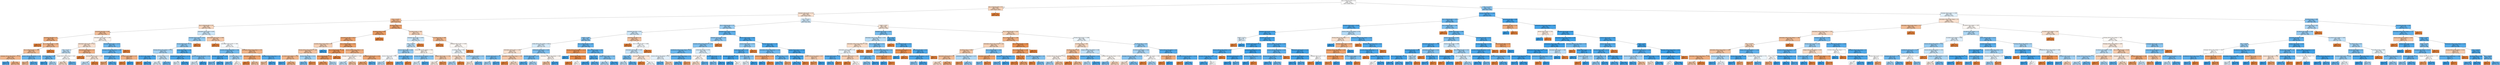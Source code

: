 digraph Tree {
node [shape=box, style="filled", color="black"] ;
0 [label="due_vs_submission_date <= 1.0\ngini = 0.5\nsamples = 48936\nvalue = [24468, 24468]", fillcolor="#e5813900"] ;
1 [label="due_vs_submission_date <= 0.0\ngini = 0.476\nsamples = 32022\nvalue = [19535, 12487]", fillcolor="#e581395c"] ;
0 -> 1 [labeldistance=2.5, labelangle=45, headlabel="True"] ;
2 [label="homepage_clicks_by_days <= 11.0\ngini = 0.491\nsamples = 28935\nvalue = [16448, 12487]", fillcolor="#e581393d"] ;
1 -> 2 ;
3 [label="date <= 114.001\ngini = 0.412\nsamples = 14192\nvalue = [10066, 4126]", fillcolor="#e5813996"] ;
2 -> 3 ;
4 [label="due_vs_submission_date <= -0.0\ngini = 0.48\nsamples = 6209\nvalue = [3727, 2482]", fillcolor="#e5813955"] ;
3 -> 4 ;
5 [label="assessment_type_CMA <= 0.999\ngini = 0.436\nsamples = 4286\nvalue = [2912, 1374]", fillcolor="#e5813987"] ;
4 -> 5 ;
6 [label="assessment_type_TMA <= 1.0\ngini = 0.369\nsamples = 2890\nvalue = [2186, 704]", fillcolor="#e58139ad"] ;
5 -> 6 ;
7 [label="gini = 0.0\nsamples = 431\nvalue = [431, 0]", fillcolor="#e58139ff"] ;
6 -> 7 ;
8 [label="due_vs_submission_date <= -0.998\ngini = 0.409\nsamples = 2459\nvalue = [1755, 704]", fillcolor="#e5813999"] ;
6 -> 8 ;
9 [label="due_vs_submission_date <= -1.003\ngini = 0.434\nsamples = 2207\nvalue = [1503, 704]", fillcolor="#e5813988"] ;
8 -> 9 ;
10 [label="homepage_clicks_by_days_change <= -24.781\ngini = 0.415\nsamples = 2098\nvalue = [1482, 616]", fillcolor="#e5813995"] ;
9 -> 10 ;
11 [label="gini = 0.168\nsamples = 54\nvalue = [5, 49]", fillcolor="#399de5e5"] ;
10 -> 11 ;
12 [label="gini = 0.401\nsamples = 2044\nvalue = [1477, 567]", fillcolor="#e581399d"] ;
10 -> 12 ;
13 [label="glossary_clicks_by_days_change <= -1.101\ngini = 0.311\nsamples = 109\nvalue = [21, 88]", fillcolor="#399de5c2"] ;
9 -> 13 ;
14 [label="gini = 0.426\nsamples = 13\nvalue = [9, 4]", fillcolor="#e581398e"] ;
13 -> 14 ;
15 [label="gini = 0.219\nsamples = 96\nvalue = [12, 84]", fillcolor="#399de5db"] ;
13 -> 15 ;
16 [label="gini = 0.0\nsamples = 252\nvalue = [252, 0]", fillcolor="#e58139ff"] ;
8 -> 16 ;
17 [label="externalquiz_clicks_by_days <= 2.994\ngini = 0.499\nsamples = 1396\nvalue = [726, 670]", fillcolor="#e5813914"] ;
5 -> 17 ;
18 [label="externalquiz_clicks_by_days <= 1.001\ngini = 0.49\nsamples = 1202\nvalue = [685, 517]", fillcolor="#e581393f"] ;
17 -> 18 ;
19 [label="date <= 61.812\ngini = 0.481\nsamples = 588\nvalue = [236, 352]", fillcolor="#399de554"] ;
18 -> 19 ;
20 [label="url_clicks_by_days <= 0.148\ngini = 0.291\nsamples = 181\nvalue = [32, 149]", fillcolor="#399de5c8"] ;
19 -> 20 ;
21 [label="gini = 0.075\nsamples = 103\nvalue = [4, 99]", fillcolor="#399de5f5"] ;
20 -> 21 ;
22 [label="gini = 0.46\nsamples = 78\nvalue = [28, 50]", fillcolor="#399de570"] ;
20 -> 22 ;
23 [label="subpage_clicks_by_days_change <= -0.002\ngini = 0.5\nsamples = 407\nvalue = [204, 203]", fillcolor="#e5813901"] ;
19 -> 23 ;
24 [label="gini = 0.488\nsamples = 330\nvalue = [191, 139]", fillcolor="#e5813945"] ;
23 -> 24 ;
25 [label="gini = 0.281\nsamples = 77\nvalue = [13, 64]", fillcolor="#399de5cb"] ;
23 -> 25 ;
26 [label="externalquiz_clicks_by_days <= 2.0\ngini = 0.393\nsamples = 614\nvalue = [449, 165]", fillcolor="#e58139a1"] ;
18 -> 26 ;
27 [label="gini = 0.0\nsamples = 248\nvalue = [248, 0]", fillcolor="#e58139ff"] ;
26 -> 27 ;
28 [label="externalquiz_clicks_by_days <= 2.004\ngini = 0.495\nsamples = 366\nvalue = [201, 165]", fillcolor="#e581392e"] ;
26 -> 28 ;
29 [label="gini = 0.482\nsamples = 277\nvalue = [112, 165]", fillcolor="#399de552"] ;
28 -> 29 ;
30 [label="gini = 0.0\nsamples = 89\nvalue = [89, 0]", fillcolor="#e58139ff"] ;
28 -> 30 ;
31 [label="homepage_clicks_by_days <= 10.072\ngini = 0.333\nsamples = 194\nvalue = [41, 153]", fillcolor="#399de5bb"] ;
17 -> 31 ;
32 [label="homepage_clicks_by_days_change <= 9.006\ngini = 0.28\nsamples = 184\nvalue = [31, 153]", fillcolor="#399de5cb"] ;
31 -> 32 ;
33 [label="homepage_clicks_by_days <= 1.55\ngini = 0.231\nsamples = 173\nvalue = [23, 150]", fillcolor="#399de5d8"] ;
32 -> 33 ;
34 [label="gini = 0.346\nsamples = 9\nvalue = [7, 2]", fillcolor="#e58139b6"] ;
33 -> 34 ;
35 [label="gini = 0.176\nsamples = 164\nvalue = [16, 148]", fillcolor="#399de5e3"] ;
33 -> 35 ;
36 [label="url_clicks_by_days_change <= 2.477\ngini = 0.397\nsamples = 11\nvalue = [8, 3]", fillcolor="#e581399f"] ;
32 -> 36 ;
37 [label="gini = 0.0\nsamples = 8\nvalue = [8, 0]", fillcolor="#e58139ff"] ;
36 -> 37 ;
38 [label="gini = 0.0\nsamples = 3\nvalue = [0, 3]", fillcolor="#399de5ff"] ;
36 -> 38 ;
39 [label="gini = 0.0\nsamples = 10\nvalue = [10, 0]", fillcolor="#e58139ff"] ;
31 -> 39 ;
40 [label="externalquiz_clicks_by_days <= 0.007\ngini = 0.488\nsamples = 1923\nvalue = [815, 1108]", fillcolor="#399de543"] ;
4 -> 40 ;
41 [label="homepage_clicks_by_days <= 10.012\ngini = 0.434\nsamples = 1295\nvalue = [412, 883]", fillcolor="#399de588"] ;
40 -> 41 ;
42 [label="forumng_clicks_by_days <= 6.79\ngini = 0.42\nsamples = 1261\nvalue = [378, 883]", fillcolor="#399de592"] ;
41 -> 42 ;
43 [label="forumng_clicks_by_days_change <= -10.787\ngini = 0.457\nsamples = 992\nvalue = [350, 642]", fillcolor="#399de574"] ;
42 -> 43 ;
44 [label="url_clicks_by_days_change <= -10.026\ngini = 0.126\nsamples = 148\nvalue = [10, 138]", fillcolor="#399de5ed"] ;
43 -> 44 ;
45 [label="gini = 0.0\nsamples = 2\nvalue = [2, 0]", fillcolor="#e58139ff"] ;
44 -> 45 ;
46 [label="gini = 0.104\nsamples = 146\nvalue = [8, 138]", fillcolor="#399de5f0"] ;
44 -> 46 ;
47 [label="url_clicks_by_days <= 1.0\ngini = 0.481\nsamples = 844\nvalue = [340, 504]", fillcolor="#399de553"] ;
43 -> 47 ;
48 [label="gini = 0.496\nsamples = 668\nvalue = [305, 363]", fillcolor="#399de529"] ;
47 -> 48 ;
49 [label="gini = 0.319\nsamples = 176\nvalue = [35, 141]", fillcolor="#399de5c0"] ;
47 -> 49 ;
50 [label="ouwiki_clicks_by_days <= 1.184\ngini = 0.187\nsamples = 269\nvalue = [28, 241]", fillcolor="#399de5e1"] ;
42 -> 50 ;
51 [label="oucontent_clicks_by_days_change <= -15.731\ngini = 0.121\nsamples = 201\nvalue = [13, 188]", fillcolor="#399de5ed"] ;
50 -> 51 ;
52 [label="gini = 0.496\nsamples = 11\nvalue = [5, 6]", fillcolor="#399de52a"] ;
51 -> 52 ;
53 [label="gini = 0.081\nsamples = 190\nvalue = [8, 182]", fillcolor="#399de5f4"] ;
51 -> 53 ;
54 [label="resource_clicks_by_days_change <= 0.951\ngini = 0.344\nsamples = 68\nvalue = [15, 53]", fillcolor="#399de5b7"] ;
50 -> 54 ;
55 [label="gini = 0.493\nsamples = 34\nvalue = [15, 19]", fillcolor="#399de536"] ;
54 -> 55 ;
56 [label="gini = 0.0\nsamples = 34\nvalue = [0, 34]", fillcolor="#399de5ff"] ;
54 -> 56 ;
57 [label="gini = 0.0\nsamples = 34\nvalue = [34, 0]", fillcolor="#e58139ff"] ;
41 -> 57 ;
58 [label="externalquiz_clicks_by_days <= 0.998\ngini = 0.46\nsamples = 628\nvalue = [403, 225]", fillcolor="#e5813971"] ;
40 -> 58 ;
59 [label="gini = 0.0\nsamples = 187\nvalue = [187, 0]", fillcolor="#e58139ff"] ;
58 -> 59 ;
60 [label="externalquiz_clicks_by_days <= 1.009\ngini = 0.5\nsamples = 441\nvalue = [216, 225]", fillcolor="#399de50a"] ;
58 -> 60 ;
61 [label="oucontent_clicks_by_days_change <= 3.283\ngini = 0.343\nsamples = 200\nvalue = [44, 156]", fillcolor="#399de5b7"] ;
60 -> 61 ;
62 [label="homepage_clicks_by_days <= 4.806\ngini = 0.112\nsamples = 84\nvalue = [5, 79]", fillcolor="#399de5ef"] ;
61 -> 62 ;
63 [label="gini = 0.346\nsamples = 18\nvalue = [4, 14]", fillcolor="#399de5b6"] ;
62 -> 63 ;
64 [label="gini = 0.03\nsamples = 66\nvalue = [1, 65]", fillcolor="#399de5fb"] ;
62 -> 64 ;
65 [label="url_clicks_by_days <= 0.061\ngini = 0.446\nsamples = 116\nvalue = [39, 77]", fillcolor="#399de57e"] ;
61 -> 65 ;
66 [label="gini = 0.32\nsamples = 65\nvalue = [13, 52]", fillcolor="#399de5bf"] ;
65 -> 66 ;
67 [label="gini = 0.5\nsamples = 51\nvalue = [26, 25]", fillcolor="#e581390a"] ;
65 -> 67 ;
68 [label="externalquiz_clicks_by_days_change <= 1.975\ngini = 0.409\nsamples = 241\nvalue = [172, 69]", fillcolor="#e5813999"] ;
60 -> 68 ;
69 [label="externalquiz_clicks_by_days <= 1.992\ngini = 0.332\nsamples = 214\nvalue = [169, 45]", fillcolor="#e58139bb"] ;
68 -> 69 ;
70 [label="gini = 0.0\nsamples = 82\nvalue = [82, 0]", fillcolor="#e58139ff"] ;
69 -> 70 ;
71 [label="gini = 0.449\nsamples = 132\nvalue = [87, 45]", fillcolor="#e581397b"] ;
69 -> 71 ;
72 [label="homepage_clicks_by_days_change <= -4.0\ngini = 0.198\nsamples = 27\nvalue = [3, 24]", fillcolor="#399de5df"] ;
68 -> 72 ;
73 [label="gini = 0.444\nsamples = 3\nvalue = [2, 1]", fillcolor="#e581397f"] ;
72 -> 73 ;
74 [label="gini = 0.08\nsamples = 24\nvalue = [1, 23]", fillcolor="#399de5f4"] ;
72 -> 74 ;
75 [label="url_clicks_by_days <= 1.0\ngini = 0.327\nsamples = 7983\nvalue = [6339, 1644]", fillcolor="#e58139bd"] ;
3 -> 75 ;
76 [label="url_clicks_by_days <= 0.001\ngini = 0.281\nsamples = 6704\nvalue = [5569, 1135]", fillcolor="#e58139cb"] ;
75 -> 76 ;
77 [label="assessment_type_TMA <= 0.001\ngini = 0.33\nsamples = 5437\nvalue = [4302, 1135]", fillcolor="#e58139bc"] ;
76 -> 77 ;
78 [label="oucontent_clicks_by_days_change <= 0.5\ngini = 0.474\nsamples = 640\nvalue = [393, 247]", fillcolor="#e581395f"] ;
77 -> 78 ;
79 [label="forumng_clicks_by_days_change <= 1.898\ngini = 0.451\nsamples = 598\nvalue = [393, 205]", fillcolor="#e581397a"] ;
78 -> 79 ;
80 [label="url_clicks_by_days_change <= -4.793\ngini = 0.414\nsamples = 516\nvalue = [365, 151]", fillcolor="#e5813996"] ;
79 -> 80 ;
81 [label="gini = 0.111\nsamples = 17\nvalue = [1, 16]", fillcolor="#399de5ef"] ;
80 -> 81 ;
82 [label="gini = 0.395\nsamples = 499\nvalue = [364, 135]", fillcolor="#e58139a0"] ;
80 -> 82 ;
83 [label="forumng_clicks_by_days <= 23.314\ngini = 0.45\nsamples = 82\nvalue = [28, 54]", fillcolor="#399de57b"] ;
79 -> 83 ;
84 [label="gini = 0.356\nsamples = 69\nvalue = [16, 53]", fillcolor="#399de5b2"] ;
83 -> 84 ;
85 [label="gini = 0.142\nsamples = 13\nvalue = [12, 1]", fillcolor="#e58139ea"] ;
83 -> 85 ;
86 [label="gini = 0.0\nsamples = 42\nvalue = [0, 42]", fillcolor="#399de5ff"] ;
78 -> 86 ;
87 [label="due_vs_submission_date <= -0.001\ngini = 0.302\nsamples = 4797\nvalue = [3909, 888]", fillcolor="#e58139c5"] ;
77 -> 87 ;
88 [label="due_vs_submission_date <= -0.998\ngini = 0.228\nsamples = 2858\nvalue = [2483, 375]", fillcolor="#e58139d8"] ;
87 -> 88 ;
89 [label="due_vs_submission_date <= -1.0\ngini = 0.257\nsamples = 2478\nvalue = [2103, 375]", fillcolor="#e58139d2"] ;
88 -> 89 ;
90 [label="gini = 0.238\nsamples = 2410\nvalue = [2077, 333]", fillcolor="#e58139d6"] ;
89 -> 90 ;
91 [label="gini = 0.472\nsamples = 68\nvalue = [26, 42]", fillcolor="#399de561"] ;
89 -> 91 ;
92 [label="gini = 0.0\nsamples = 380\nvalue = [380, 0]", fillcolor="#e58139ff"] ;
88 -> 92 ;
93 [label="resource_clicks_by_days_change <= -2.0\ngini = 0.389\nsamples = 1939\nvalue = [1426, 513]", fillcolor="#e58139a3"] ;
87 -> 93 ;
94 [label="homepage_clicks_by_days_change <= -2.802\ngini = 0.499\nsamples = 327\nvalue = [170, 157]", fillcolor="#e5813913"] ;
93 -> 94 ;
95 [label="gini = 0.483\nsamples = 182\nvalue = [74, 108]", fillcolor="#399de550"] ;
94 -> 95 ;
96 [label="gini = 0.447\nsamples = 145\nvalue = [96, 49]", fillcolor="#e581397d"] ;
94 -> 96 ;
97 [label="oucollaborate_clicks_by_days <= 0.943\ngini = 0.344\nsamples = 1612\nvalue = [1256, 356]", fillcolor="#e58139b7"] ;
93 -> 97 ;
98 [label="gini = 0.331\nsamples = 1584\nvalue = [1253, 331]", fillcolor="#e58139bc"] ;
97 -> 98 ;
99 [label="gini = 0.191\nsamples = 28\nvalue = [3, 25]", fillcolor="#399de5e0"] ;
97 -> 99 ;
100 [label="gini = 0.0\nsamples = 1267\nvalue = [1267, 0]", fillcolor="#e58139ff"] ;
76 -> 100 ;
101 [label="url_clicks_by_days <= 1.005\ngini = 0.479\nsamples = 1279\nvalue = [770, 509]", fillcolor="#e5813956"] ;
75 -> 101 ;
102 [label="homepage_clicks_by_days <= 10.001\ngini = 0.488\nsamples = 472\nvalue = [200, 272]", fillcolor="#399de544"] ;
101 -> 102 ;
103 [label="date <= 195.667\ngini = 0.48\nsamples = 453\nvalue = [181, 272]", fillcolor="#399de555"] ;
102 -> 103 ;
104 [label="resource_clicks_by_days <= 0.992\ngini = 0.437\nsamples = 279\nvalue = [90, 189]", fillcolor="#399de586"] ;
103 -> 104 ;
105 [label="resource_clicks_by_days <= 0.021\ngini = 0.5\nsamples = 132\nvalue = [65, 67]", fillcolor="#399de508"] ;
104 -> 105 ;
106 [label="gini = 0.476\nsamples = 110\nvalue = [43, 67]", fillcolor="#399de55b"] ;
105 -> 106 ;
107 [label="gini = 0.0\nsamples = 22\nvalue = [22, 0]", fillcolor="#e58139ff"] ;
105 -> 107 ;
108 [label="glossary_clicks_by_days <= 5.5\ngini = 0.282\nsamples = 147\nvalue = [25, 122]", fillcolor="#399de5cb"] ;
104 -> 108 ;
109 [label="gini = 0.251\nsamples = 143\nvalue = [21, 122]", fillcolor="#399de5d3"] ;
108 -> 109 ;
110 [label="gini = 0.0\nsamples = 4\nvalue = [4, 0]", fillcolor="#e58139ff"] ;
108 -> 110 ;
111 [label="ouwiki_clicks_by_days_change <= -3.768\ngini = 0.499\nsamples = 174\nvalue = [91, 83]", fillcolor="#e5813916"] ;
103 -> 111 ;
112 [label="forumng_clicks_by_days_change <= -14.238\ngini = 0.392\nsamples = 56\nvalue = [15, 41]", fillcolor="#399de5a2"] ;
111 -> 112 ;
113 [label="gini = 0.495\nsamples = 29\nvalue = [13, 16]", fillcolor="#399de530"] ;
112 -> 113 ;
114 [label="gini = 0.137\nsamples = 27\nvalue = [2, 25]", fillcolor="#399de5eb"] ;
112 -> 114 ;
115 [label="subpage_clicks_by_days <= 17.058\ngini = 0.458\nsamples = 118\nvalue = [76, 42]", fillcolor="#e5813972"] ;
111 -> 115 ;
116 [label="gini = 0.498\nsamples = 81\nvalue = [43, 38]", fillcolor="#e581391e"] ;
115 -> 116 ;
117 [label="gini = 0.193\nsamples = 37\nvalue = [33, 4]", fillcolor="#e58139e0"] ;
115 -> 117 ;
118 [label="gini = 0.0\nsamples = 19\nvalue = [19, 0]", fillcolor="#e58139ff"] ;
102 -> 118 ;
119 [label="url_clicks_by_days <= 1.999\ngini = 0.415\nsamples = 807\nvalue = [570, 237]", fillcolor="#e5813995"] ;
101 -> 119 ;
120 [label="gini = 0.0\nsamples = 320\nvalue = [320, 0]", fillcolor="#e58139ff"] ;
119 -> 120 ;
121 [label="homepage_clicks_by_days <= 10.009\ngini = 0.5\nsamples = 487\nvalue = [250, 237]", fillcolor="#e581390d"] ;
119 -> 121 ;
122 [label="url_clicks_by_days <= 2.993\ngini = 0.499\nsamples = 453\nvalue = [216, 237]", fillcolor="#399de517"] ;
121 -> 122 ;
123 [label="url_clicks_by_days <= 2.008\ngini = 0.487\nsamples = 275\nvalue = [160, 115]", fillcolor="#e5813948"] ;
122 -> 123 ;
124 [label="gini = 0.459\nsamples = 179\nvalue = [64, 115]", fillcolor="#399de571"] ;
123 -> 124 ;
125 [label="gini = 0.0\nsamples = 96\nvalue = [96, 0]", fillcolor="#e58139ff"] ;
123 -> 125 ;
126 [label="ouwiki_clicks_by_days_change <= -0.071\ngini = 0.431\nsamples = 178\nvalue = [56, 122]", fillcolor="#399de58a"] ;
122 -> 126 ;
127 [label="gini = 0.497\nsamples = 61\nvalue = [33, 28]", fillcolor="#e5813927"] ;
126 -> 127 ;
128 [label="gini = 0.316\nsamples = 117\nvalue = [23, 94]", fillcolor="#399de5c1"] ;
126 -> 128 ;
129 [label="gini = 0.0\nsamples = 34\nvalue = [34, 0]", fillcolor="#e58139ff"] ;
121 -> 129 ;
130 [label="date <= 114.004\ngini = 0.491\nsamples = 14743\nvalue = [6382, 8361]", fillcolor="#399de53c"] ;
2 -> 130 ;
131 [label="due_vs_submission_date <= -0.0\ngini = 0.442\nsamples = 8056\nvalue = [2655, 5401]", fillcolor="#399de582"] ;
130 -> 131 ;
132 [label="assessment_type_TMA <= 0.001\ngini = 0.49\nsamples = 5090\nvalue = [2180, 2910]", fillcolor="#399de540"] ;
131 -> 132 ;
133 [label="weight <= 2.986\ngini = 0.399\nsamples = 3043\nvalue = [836, 2207]", fillcolor="#399de59e"] ;
132 -> 133 ;
134 [label="ouwiki_clicks_by_days_change <= 9.955\ngini = 0.493\nsamples = 1216\nvalue = [537, 679]", fillcolor="#399de535"] ;
133 -> 134 ;
135 [label="externalquiz_clicks_by_days <= 1.009\ngini = 0.491\nsamples = 716\nvalue = [407, 309]", fillcolor="#e581393d"] ;
134 -> 135 ;
136 [label="oucontent_clicks_by_days <= 7.5\ngini = 0.33\nsamples = 120\nvalue = [25, 95]", fillcolor="#399de5bc"] ;
135 -> 136 ;
137 [label="gini = 0.457\nsamples = 48\nvalue = [17, 31]", fillcolor="#399de573"] ;
136 -> 137 ;
138 [label="gini = 0.198\nsamples = 72\nvalue = [8, 64]", fillcolor="#399de5df"] ;
136 -> 138 ;
139 [label="externalquiz_clicks_by_days_change <= 1.999\ngini = 0.46\nsamples = 596\nvalue = [382, 214]", fillcolor="#e5813970"] ;
135 -> 139 ;
140 [label="gini = 0.0\nsamples = 79\nvalue = [79, 0]", fillcolor="#e58139ff"] ;
139 -> 140 ;
141 [label="gini = 0.485\nsamples = 517\nvalue = [303, 214]", fillcolor="#e581394b"] ;
139 -> 141 ;
142 [label="ouelluminate_clicks_by_days <= 6.097\ngini = 0.385\nsamples = 500\nvalue = [130, 370]", fillcolor="#399de5a5"] ;
134 -> 142 ;
143 [label="oucontent_clicks_by_days <= 22.5\ngini = 0.329\nsamples = 415\nvalue = [86, 329]", fillcolor="#399de5bc"] ;
142 -> 143 ;
144 [label="gini = 0.211\nsamples = 259\nvalue = [31, 228]", fillcolor="#399de5dc"] ;
143 -> 144 ;
145 [label="gini = 0.457\nsamples = 156\nvalue = [55, 101]", fillcolor="#399de574"] ;
143 -> 145 ;
146 [label="externalquiz_clicks_by_days_change <= 3.895\ngini = 0.499\nsamples = 85\nvalue = [44, 41]", fillcolor="#e5813911"] ;
142 -> 146 ;
147 [label="gini = 0.448\nsamples = 65\nvalue = [43, 22]", fillcolor="#e581397d"] ;
146 -> 147 ;
148 [label="gini = 0.095\nsamples = 20\nvalue = [1, 19]", fillcolor="#399de5f2"] ;
146 -> 148 ;
149 [label="due_vs_submission_date <= -3.097\ngini = 0.274\nsamples = 1827\nvalue = [299, 1528]", fillcolor="#399de5cd"] ;
133 -> 149 ;
150 [label="forumng_clicks_by_days_change <= -16.129\ngini = 0.229\nsamples = 53\nvalue = [46, 7]", fillcolor="#e58139d8"] ;
149 -> 150 ;
151 [label="gini = 0.0\nsamples = 4\nvalue = [0, 4]", fillcolor="#399de5ff"] ;
150 -> 151 ;
152 [label="subpage_clicks_by_days <= 28.731\ngini = 0.115\nsamples = 49\nvalue = [46, 3]", fillcolor="#e58139ee"] ;
150 -> 152 ;
153 [label="gini = 0.0\nsamples = 43\nvalue = [43, 0]", fillcolor="#e58139ff"] ;
152 -> 153 ;
154 [label="gini = 0.5\nsamples = 6\nvalue = [3, 3]", fillcolor="#e5813900"] ;
152 -> 154 ;
155 [label="due_vs_submission_date <= -2.997\ngini = 0.245\nsamples = 1774\nvalue = [253, 1521]", fillcolor="#399de5d5"] ;
149 -> 155 ;
156 [label="date <= 73.199\ngini = 0.151\nsamples = 1132\nvalue = [93, 1039]", fillcolor="#399de5e8"] ;
155 -> 156 ;
157 [label="gini = 0.082\nsamples = 651\nvalue = [28, 623]", fillcolor="#399de5f4"] ;
156 -> 157 ;
158 [label="gini = 0.234\nsamples = 481\nvalue = [65, 416]", fillcolor="#399de5d7"] ;
156 -> 158 ;
159 [label="subpage_clicks_by_days <= 17.642\ngini = 0.374\nsamples = 642\nvalue = [160, 482]", fillcolor="#399de5aa"] ;
155 -> 159 ;
160 [label="gini = 0.464\nsamples = 407\nvalue = [149, 258]", fillcolor="#399de56c"] ;
159 -> 160 ;
161 [label="gini = 0.089\nsamples = 235\nvalue = [11, 224]", fillcolor="#399de5f2"] ;
159 -> 161 ;
162 [label="assessment_type_TMA <= 1.0\ngini = 0.451\nsamples = 2047\nvalue = [1344, 703]", fillcolor="#e581397a"] ;
132 -> 162 ;
163 [label="gini = 0.0\nsamples = 669\nvalue = [669, 0]", fillcolor="#e58139ff"] ;
162 -> 163 ;
164 [label="due_vs_submission_date <= -0.998\ngini = 0.5\nsamples = 1378\nvalue = [675, 703]", fillcolor="#399de50a"] ;
162 -> 164 ;
165 [label="externalquiz_clicks_by_days <= 0.002\ngini = 0.488\nsamples = 1216\nvalue = [513, 703]", fillcolor="#399de545"] ;
164 -> 165 ;
166 [label="date <= 33.0\ngini = 0.341\nsamples = 477\nvalue = [104, 373]", fillcolor="#399de5b8"] ;
165 -> 166 ;
167 [label="gini = 0.484\nsamples = 144\nvalue = [59, 85]", fillcolor="#399de54e"] ;
166 -> 167 ;
168 [label="gini = 0.234\nsamples = 333\nvalue = [45, 288]", fillcolor="#399de5d7"] ;
166 -> 168 ;
169 [label="externalquiz_clicks_by_days <= 0.983\ngini = 0.494\nsamples = 739\nvalue = [409, 330]", fillcolor="#e5813931"] ;
165 -> 169 ;
170 [label="gini = 0.0\nsamples = 92\nvalue = [92, 0]", fillcolor="#e58139ff"] ;
169 -> 170 ;
171 [label="gini = 0.5\nsamples = 647\nvalue = [317, 330]", fillcolor="#399de50a"] ;
169 -> 171 ;
172 [label="gini = 0.0\nsamples = 162\nvalue = [162, 0]", fillcolor="#e58139ff"] ;
164 -> 172 ;
173 [label="homepage_clicks_by_days <= 16.974\ngini = 0.269\nsamples = 2966\nvalue = [475, 2491]", fillcolor="#399de5ce"] ;
131 -> 173 ;
174 [label="homepage_clicks_by_days <= 16.0\ngini = 0.409\nsamples = 1083\nvalue = [311, 772]", fillcolor="#399de598"] ;
173 -> 174 ;
175 [label="oucontent_clicks_by_days_change <= 12.026\ngini = 0.393\nsamples = 1055\nvalue = [283, 772]", fillcolor="#399de5a2"] ;
174 -> 175 ;
176 [label="oucollaborate_clicks_by_days_change <= -0.071\ngini = 0.32\nsamples = 764\nvalue = [153, 611]", fillcolor="#399de5bf"] ;
175 -> 176 ;
177 [label="resource_clicks_by_days_change <= 0.101\ngini = 0.497\nsamples = 152\nvalue = [70, 82]", fillcolor="#399de525"] ;
176 -> 177 ;
178 [label="gini = 0.249\nsamples = 55\nvalue = [8, 47]", fillcolor="#399de5d4"] ;
177 -> 178 ;
179 [label="gini = 0.461\nsamples = 97\nvalue = [62, 35]", fillcolor="#e581396f"] ;
177 -> 179 ;
180 [label="ouelluminate_clicks_by_days_change <= 0.11\ngini = 0.234\nsamples = 612\nvalue = [83, 529]", fillcolor="#399de5d7"] ;
176 -> 180 ;
181 [label="gini = 0.203\nsamples = 594\nvalue = [68, 526]", fillcolor="#399de5de"] ;
180 -> 181 ;
182 [label="gini = 0.278\nsamples = 18\nvalue = [15, 3]", fillcolor="#e58139cc"] ;
180 -> 182 ;
183 [label="ouwiki_clicks_by_days <= 0.765\ngini = 0.494\nsamples = 291\nvalue = [130, 161]", fillcolor="#399de531"] ;
175 -> 183 ;
184 [label="url_clicks_by_days <= 1.947\ngini = 0.5\nsamples = 249\nvalue = [127, 122]", fillcolor="#e581390a"] ;
183 -> 184 ;
185 [label="gini = 0.487\nsamples = 207\nvalue = [120, 87]", fillcolor="#e5813946"] ;
184 -> 185 ;
186 [label="gini = 0.278\nsamples = 42\nvalue = [7, 35]", fillcolor="#399de5cc"] ;
184 -> 186 ;
187 [label="forumng_clicks_by_days <= 7.79\ngini = 0.133\nsamples = 42\nvalue = [3, 39]", fillcolor="#399de5eb"] ;
183 -> 187 ;
188 [label="gini = 0.355\nsamples = 13\nvalue = [3, 10]", fillcolor="#399de5b3"] ;
187 -> 188 ;
189 [label="gini = 0.0\nsamples = 29\nvalue = [0, 29]", fillcolor="#399de5ff"] ;
187 -> 189 ;
190 [label="gini = 0.0\nsamples = 28\nvalue = [28, 0]", fillcolor="#e58139ff"] ;
174 -> 190 ;
191 [label="resource_clicks_by_days <= 0.964\ngini = 0.159\nsamples = 1883\nvalue = [164, 1719]", fillcolor="#399de5e7"] ;
173 -> 191 ;
192 [label="resource_clicks_by_days <= 0.076\ngini = 0.42\nsamples = 80\nvalue = [24, 56]", fillcolor="#399de592"] ;
191 -> 192 ;
193 [label="ouwiki_clicks_by_days <= 1.314\ngini = 0.219\nsamples = 64\nvalue = [8, 56]", fillcolor="#399de5db"] ;
192 -> 193 ;
194 [label="homepage_clicks_by_days <= 43.0\ngini = 0.051\nsamples = 38\nvalue = [1, 37]", fillcolor="#399de5f8"] ;
193 -> 194 ;
195 [label="gini = 0.0\nsamples = 36\nvalue = [0, 36]", fillcolor="#399de5ff"] ;
194 -> 195 ;
196 [label="gini = 0.5\nsamples = 2\nvalue = [1, 1]", fillcolor="#e5813900"] ;
194 -> 196 ;
197 [label="ouwiki_clicks_by_days <= 10.5\ngini = 0.393\nsamples = 26\nvalue = [7, 19]", fillcolor="#399de5a1"] ;
193 -> 197 ;
198 [label="gini = 0.498\nsamples = 15\nvalue = [7, 8]", fillcolor="#399de520"] ;
197 -> 198 ;
199 [label="gini = 0.0\nsamples = 11\nvalue = [0, 11]", fillcolor="#399de5ff"] ;
197 -> 199 ;
200 [label="gini = 0.0\nsamples = 16\nvalue = [16, 0]", fillcolor="#e58139ff"] ;
192 -> 200 ;
201 [label="forumng_clicks_by_days <= 1.752\ngini = 0.143\nsamples = 1803\nvalue = [140, 1663]", fillcolor="#399de5ea"] ;
191 -> 201 ;
202 [label="externalquiz_clicks_by_days_change <= -1.016\ngini = 0.335\nsamples = 207\nvalue = [44, 163]", fillcolor="#399de5ba"] ;
201 -> 202 ;
203 [label="resource_clicks_by_days_change <= 6.339\ngini = 0.332\nsamples = 19\nvalue = [15, 4]", fillcolor="#e58139bb"] ;
202 -> 203 ;
204 [label="gini = 0.0\nsamples = 4\nvalue = [0, 4]", fillcolor="#399de5ff"] ;
203 -> 204 ;
205 [label="gini = 0.0\nsamples = 15\nvalue = [15, 0]", fillcolor="#e58139ff"] ;
203 -> 205 ;
206 [label="url_clicks_by_days <= 23.877\ngini = 0.261\nsamples = 188\nvalue = [29, 159]", fillcolor="#399de5d0"] ;
202 -> 206 ;
207 [label="gini = 0.208\nsamples = 178\nvalue = [21, 157]", fillcolor="#399de5dd"] ;
206 -> 207 ;
208 [label="gini = 0.32\nsamples = 10\nvalue = [8, 2]", fillcolor="#e58139bf"] ;
206 -> 208 ;
209 [label="subpage_clicks_by_days <= 137.004\ngini = 0.113\nsamples = 1596\nvalue = [96, 1500]", fillcolor="#399de5ef"] ;
201 -> 209 ;
210 [label="url_clicks_by_days <= 45.987\ngini = 0.106\nsamples = 1585\nvalue = [89, 1496]", fillcolor="#399de5f0"] ;
209 -> 210 ;
211 [label="gini = 0.103\nsamples = 1582\nvalue = [86, 1496]", fillcolor="#399de5f0"] ;
210 -> 211 ;
212 [label="gini = 0.0\nsamples = 3\nvalue = [3, 0]", fillcolor="#e58139ff"] ;
210 -> 212 ;
213 [label="subpage_clicks_by_days_change <= 48.47\ngini = 0.463\nsamples = 11\nvalue = [7, 4]", fillcolor="#e581396d"] ;
209 -> 213 ;
214 [label="gini = 0.219\nsamples = 8\nvalue = [7, 1]", fillcolor="#e58139db"] ;
213 -> 214 ;
215 [label="gini = 0.0\nsamples = 3\nvalue = [0, 3]", fillcolor="#399de5ff"] ;
213 -> 215 ;
216 [label="weight <= 4.004\ngini = 0.493\nsamples = 6687\nvalue = [3727, 2960]", fillcolor="#e5813934"] ;
130 -> 216 ;
217 [label="homepage_clicks_by_days <= 19.961\ngini = 0.362\nsamples = 961\nvalue = [228, 733]", fillcolor="#399de5b0"] ;
216 -> 217 ;
218 [label="externalquiz_clicks_by_days_change <= -0.003\ngini = 0.478\nsamples = 388\nvalue = [153, 235]", fillcolor="#399de559"] ;
217 -> 218 ;
219 [label="externalquiz_clicks_by_days_change <= -0.989\ngini = 0.487\nsamples = 174\nvalue = [101, 73]", fillcolor="#e5813947"] ;
218 -> 219 ;
220 [label="externalquiz_clicks_by_days <= 1.04\ngini = 0.499\nsamples = 139\nvalue = [66, 73]", fillcolor="#399de518"] ;
219 -> 220 ;
221 [label="homepage_clicks_by_days <= 18.5\ngini = 0.214\nsamples = 41\nvalue = [5, 36]", fillcolor="#399de5dc"] ;
220 -> 221 ;
222 [label="gini = 0.18\nsamples = 40\nvalue = [4, 36]", fillcolor="#399de5e3"] ;
221 -> 222 ;
223 [label="gini = 0.0\nsamples = 1\nvalue = [1, 0]", fillcolor="#e58139ff"] ;
221 -> 223 ;
224 [label="externalquiz_clicks_by_days <= 1.994\ngini = 0.47\nsamples = 98\nvalue = [61, 37]", fillcolor="#e5813964"] ;
220 -> 224 ;
225 [label="gini = 0.0\nsamples = 23\nvalue = [23, 0]", fillcolor="#e58139ff"] ;
224 -> 225 ;
226 [label="gini = 0.5\nsamples = 75\nvalue = [38, 37]", fillcolor="#e5813907"] ;
224 -> 226 ;
227 [label="gini = 0.0\nsamples = 35\nvalue = [35, 0]", fillcolor="#e58139ff"] ;
219 -> 227 ;
228 [label="due_vs_submission_date <= -3.212\ngini = 0.368\nsamples = 214\nvalue = [52, 162]", fillcolor="#399de5ad"] ;
218 -> 228 ;
229 [label="gini = 0.0\nsamples = 6\nvalue = [6, 0]", fillcolor="#e58139ff"] ;
228 -> 229 ;
230 [label="oucontent_clicks_by_days_change <= 50.0\ngini = 0.344\nsamples = 208\nvalue = [46, 162]", fillcolor="#399de5b7"] ;
228 -> 230 ;
231 [label="oucontent_clicks_by_days <= 7.5\ngini = 0.314\nsamples = 200\nvalue = [39, 161]", fillcolor="#399de5c1"] ;
230 -> 231 ;
232 [label="gini = 0.404\nsamples = 135\nvalue = [38, 97]", fillcolor="#399de59b"] ;
231 -> 232 ;
233 [label="gini = 0.03\nsamples = 65\nvalue = [1, 64]", fillcolor="#399de5fb"] ;
231 -> 233 ;
234 [label="homepage_clicks_by_days <= 17.5\ngini = 0.219\nsamples = 8\nvalue = [7, 1]", fillcolor="#e58139db"] ;
230 -> 234 ;
235 [label="gini = 0.0\nsamples = 1\nvalue = [0, 1]", fillcolor="#399de5ff"] ;
234 -> 235 ;
236 [label="gini = 0.0\nsamples = 7\nvalue = [7, 0]", fillcolor="#e58139ff"] ;
234 -> 236 ;
237 [label="date <= 146.577\ngini = 0.228\nsamples = 573\nvalue = [75, 498]", fillcolor="#399de5d9"] ;
217 -> 237 ;
238 [label="gini = 0.0\nsamples = 17\nvalue = [17, 0]", fillcolor="#e58139ff"] ;
237 -> 238 ;
239 [label="due_vs_submission_date <= -3.371\ngini = 0.187\nsamples = 556\nvalue = [58, 498]", fillcolor="#399de5e1"] ;
237 -> 239 ;
240 [label="externalquiz_clicks_by_days <= 1.5\ngini = 0.165\nsamples = 11\nvalue = [10, 1]", fillcolor="#e58139e6"] ;
239 -> 240 ;
241 [label="gini = 0.0\nsamples = 1\nvalue = [0, 1]", fillcolor="#399de5ff"] ;
240 -> 241 ;
242 [label="gini = 0.0\nsamples = 10\nvalue = [10, 0]", fillcolor="#e58139ff"] ;
240 -> 242 ;
243 [label="assessment_type_TMA <= 0.012\ngini = 0.161\nsamples = 545\nvalue = [48, 497]", fillcolor="#399de5e6"] ;
239 -> 243 ;
244 [label="oucontent_clicks_by_days_change <= -29.277\ngini = 0.149\nsamples = 541\nvalue = [44, 497]", fillcolor="#399de5e8"] ;
243 -> 244 ;
245 [label="gini = 0.405\nsamples = 71\nvalue = [20, 51]", fillcolor="#399de59b"] ;
244 -> 245 ;
246 [label="gini = 0.097\nsamples = 470\nvalue = [24, 446]", fillcolor="#399de5f1"] ;
244 -> 246 ;
247 [label="gini = 0.0\nsamples = 4\nvalue = [4, 0]", fillcolor="#e58139ff"] ;
243 -> 247 ;
248 [label="due_vs_submission_date <= -0.001\ngini = 0.475\nsamples = 5726\nvalue = [3499, 2227]", fillcolor="#e581395d"] ;
216 -> 248 ;
249 [label="due_vs_submission_date <= -2.999\ngini = 0.385\nsamples = 2918\nvalue = [2158, 760]", fillcolor="#e58139a5"] ;
248 -> 249 ;
250 [label="externalquiz_clicks_by_days_change <= 2.985\ngini = 0.475\nsamples = 1645\nvalue = [1007, 638]", fillcolor="#e581395d"] ;
249 -> 250 ;
251 [label="url_clicks_by_days <= 4.998\ngini = 0.457\nsamples = 1516\nvalue = [979, 537]", fillcolor="#e5813973"] ;
250 -> 251 ;
252 [label="externalquiz_clicks_by_days <= 1.0\ngini = 0.435\nsamples = 1344\nvalue = [915, 429]", fillcolor="#e5813987"] ;
251 -> 252 ;
253 [label="gini = 0.487\nsamples = 661\nvalue = [383, 278]", fillcolor="#e5813946"] ;
252 -> 253 ;
254 [label="gini = 0.344\nsamples = 683\nvalue = [532, 151]", fillcolor="#e58139b7"] ;
252 -> 254 ;
255 [label="ouelluminate_clicks_by_days_change <= -0.072\ngini = 0.467\nsamples = 172\nvalue = [64, 108]", fillcolor="#399de568"] ;
251 -> 255 ;
256 [label="gini = 0.236\nsamples = 22\nvalue = [19, 3]", fillcolor="#e58139d7"] ;
255 -> 256 ;
257 [label="gini = 0.42\nsamples = 150\nvalue = [45, 105]", fillcolor="#399de592"] ;
255 -> 257 ;
258 [label="due_vs_submission_date <= -4.019\ngini = 0.34\nsamples = 129\nvalue = [28, 101]", fillcolor="#399de5b8"] ;
250 -> 258 ;
259 [label="externalquiz_clicks_by_days <= 4.157\ngini = 0.32\nsamples = 20\nvalue = [16, 4]", fillcolor="#e58139bf"] ;
258 -> 259 ;
260 [label="gini = 0.375\nsamples = 4\nvalue = [1, 3]", fillcolor="#399de5aa"] ;
259 -> 260 ;
261 [label="gini = 0.117\nsamples = 16\nvalue = [15, 1]", fillcolor="#e58139ee"] ;
259 -> 261 ;
262 [label="homepage_clicks_by_days_change <= 7.5\ngini = 0.196\nsamples = 109\nvalue = [12, 97]", fillcolor="#399de5df"] ;
258 -> 262 ;
263 [label="gini = 0.302\nsamples = 54\nvalue = [10, 44]", fillcolor="#399de5c5"] ;
262 -> 263 ;
264 [label="gini = 0.07\nsamples = 55\nvalue = [2, 53]", fillcolor="#399de5f5"] ;
262 -> 264 ;
265 [label="due_vs_submission_date <= -0.999\ngini = 0.173\nsamples = 1273\nvalue = [1151, 122]", fillcolor="#e58139e4"] ;
249 -> 265 ;
266 [label="due_vs_submission_date <= -1.003\ngini = 0.274\nsamples = 746\nvalue = [624, 122]", fillcolor="#e58139cd"] ;
265 -> 266 ;
267 [label="weight <= 19.943\ngini = 0.135\nsamples = 644\nvalue = [597, 47]", fillcolor="#e58139eb"] ;
266 -> 267 ;
268 [label="gini = 0.035\nsamples = 446\nvalue = [438, 8]", fillcolor="#e58139fa"] ;
267 -> 268 ;
269 [label="gini = 0.316\nsamples = 198\nvalue = [159, 39]", fillcolor="#e58139c0"] ;
267 -> 269 ;
270 [label="oucontent_clicks_by_days_change <= -28.5\ngini = 0.389\nsamples = 102\nvalue = [27, 75]", fillcolor="#399de5a3"] ;
266 -> 270 ;
271 [label="gini = 0.0\nsamples = 3\nvalue = [3, 0]", fillcolor="#e58139ff"] ;
270 -> 271 ;
272 [label="gini = 0.367\nsamples = 99\nvalue = [24, 75]", fillcolor="#399de5ad"] ;
270 -> 272 ;
273 [label="gini = 0.0\nsamples = 527\nvalue = [527, 0]", fillcolor="#e58139ff"] ;
265 -> 273 ;
274 [label="forumng_clicks_by_days <= 14.988\ngini = 0.499\nsamples = 2808\nvalue = [1341, 1467]", fillcolor="#399de516"] ;
248 -> 274 ;
275 [label="url_clicks_by_days <= 1.994\ngini = 0.484\nsamples = 1701\nvalue = [1004, 697]", fillcolor="#e581394e"] ;
274 -> 275 ;
276 [label="url_clicks_by_days <= 0.001\ngini = 0.435\nsamples = 1139\nvalue = [775, 364]", fillcolor="#e5813987"] ;
275 -> 276 ;
277 [label="oucontent_clicks_by_days_change <= 6.033\ngini = 0.499\nsamples = 508\nvalue = [266, 242]", fillcolor="#e5813917"] ;
276 -> 277 ;
278 [label="gini = 0.455\nsamples = 223\nvalue = [78, 145]", fillcolor="#399de576"] ;
277 -> 278 ;
279 [label="gini = 0.449\nsamples = 285\nvalue = [188, 97]", fillcolor="#e581397b"] ;
277 -> 279 ;
280 [label="url_clicks_by_days <= 1.0\ngini = 0.312\nsamples = 631\nvalue = [509, 122]", fillcolor="#e58139c2"] ;
276 -> 280 ;
281 [label="gini = 0.0\nsamples = 235\nvalue = [235, 0]", fillcolor="#e58139ff"] ;
280 -> 281 ;
282 [label="gini = 0.426\nsamples = 396\nvalue = [274, 122]", fillcolor="#e581398d"] ;
280 -> 282 ;
283 [label="subpage_clicks_by_days_change <= 2.306\ngini = 0.483\nsamples = 562\nvalue = [229, 333]", fillcolor="#399de550"] ;
275 -> 283 ;
284 [label="homepage_clicks_by_days_change <= -14.35\ngini = 0.246\nsamples = 160\nvalue = [23, 137]", fillcolor="#399de5d4"] ;
283 -> 284 ;
285 [label="gini = 0.472\nsamples = 34\nvalue = [13, 21]", fillcolor="#399de561"] ;
284 -> 285 ;
286 [label="gini = 0.146\nsamples = 126\nvalue = [10, 116]", fillcolor="#399de5e9"] ;
284 -> 286 ;
287 [label="oucontent_clicks_by_days_change <= 0.322\ngini = 0.5\nsamples = 402\nvalue = [206, 196]", fillcolor="#e581390c"] ;
283 -> 287 ;
288 [label="gini = 0.373\nsamples = 105\nvalue = [26, 79]", fillcolor="#399de5ab"] ;
287 -> 288 ;
289 [label="gini = 0.478\nsamples = 297\nvalue = [180, 117]", fillcolor="#e5813959"] ;
287 -> 289 ;
290 [label="url_clicks_by_days <= 3.931\ngini = 0.424\nsamples = 1107\nvalue = [337, 770]", fillcolor="#399de58f"] ;
274 -> 290 ;
291 [label="url_clicks_by_days_change <= 0.002\ngini = 0.463\nsamples = 836\nvalue = [305, 531]", fillcolor="#399de56d"] ;
290 -> 291 ;
292 [label="homepage_clicks_by_days_change <= -19.123\ngini = 0.403\nsamples = 519\nvalue = [145, 374]", fillcolor="#399de59c"] ;
291 -> 292 ;
293 [label="gini = 0.492\nsamples = 57\nvalue = [32, 25]", fillcolor="#e5813938"] ;
292 -> 293 ;
294 [label="gini = 0.37\nsamples = 462\nvalue = [113, 349]", fillcolor="#399de5ac"] ;
292 -> 294 ;
295 [label="url_clicks_by_days_change <= 0.993\ngini = 0.5\nsamples = 317\nvalue = [160, 157]", fillcolor="#e5813905"] ;
291 -> 295 ;
296 [label="gini = 0.0\nsamples = 76\nvalue = [76, 0]", fillcolor="#e58139ff"] ;
295 -> 296 ;
297 [label="gini = 0.454\nsamples = 241\nvalue = [84, 157]", fillcolor="#399de577"] ;
295 -> 297 ;
298 [label="ouwiki_clicks_by_days_change <= -41.6\ngini = 0.208\nsamples = 271\nvalue = [32, 239]", fillcolor="#399de5dd"] ;
290 -> 298 ;
299 [label="resource_clicks_by_days <= 5.5\ngini = 0.375\nsamples = 8\nvalue = [6, 2]", fillcolor="#e58139aa"] ;
298 -> 299 ;
300 [label="gini = 0.0\nsamples = 6\nvalue = [6, 0]", fillcolor="#e58139ff"] ;
299 -> 300 ;
301 [label="gini = 0.0\nsamples = 2\nvalue = [0, 2]", fillcolor="#399de5ff"] ;
299 -> 301 ;
302 [label="homepage_clicks_by_days_change <= -63.655\ngini = 0.178\nsamples = 263\nvalue = [26, 237]", fillcolor="#399de5e3"] ;
298 -> 302 ;
303 [label="gini = 0.0\nsamples = 3\nvalue = [3, 0]", fillcolor="#e58139ff"] ;
302 -> 303 ;
304 [label="gini = 0.161\nsamples = 260\nvalue = [23, 237]", fillcolor="#399de5e6"] ;
302 -> 304 ;
305 [label="gini = 0.0\nsamples = 3087\nvalue = [3087, 0]", fillcolor="#e58139ff"] ;
1 -> 305 ;
306 [label="date <= 111.238\ngini = 0.413\nsamples = 16914\nvalue = [4933, 11981]", fillcolor="#399de596"] ;
0 -> 306 [labeldistance=2.5, labelangle=-45, headlabel="False"] ;
307 [label="forumng_clicks_by_days <= 11.992\ngini = 0.2\nsamples = 8156\nvalue = [919, 7237]", fillcolor="#399de5df"] ;
306 -> 307 ;
308 [label="due_vs_submission_date <= 1.001\ngini = 0.304\nsamples = 3685\nvalue = [688, 2997]", fillcolor="#399de5c4"] ;
307 -> 308 ;
309 [label="oucontent_clicks_by_days <= 49.485\ngini = 0.164\nsamples = 1450\nvalue = [131, 1319]", fillcolor="#399de5e6"] ;
308 -> 309 ;
310 [label="homepage_clicks_by_days <= 0.703\ngini = 0.127\nsamples = 1348\nvalue = [92, 1256]", fillcolor="#399de5ec"] ;
309 -> 310 ;
311 [label="weight <= 9.257\ngini = 0.496\nsamples = 11\nvalue = [5, 6]", fillcolor="#399de52a"] ;
310 -> 311 ;
312 [label="gini = 0.0\nsamples = 5\nvalue = [5, 0]", fillcolor="#e58139ff"] ;
311 -> 312 ;
313 [label="gini = 0.0\nsamples = 6\nvalue = [0, 6]", fillcolor="#399de5ff"] ;
311 -> 313 ;
314 [label="oucontent_clicks_by_days <= 8.5\ngini = 0.122\nsamples = 1337\nvalue = [87, 1250]", fillcolor="#399de5ed"] ;
310 -> 314 ;
315 [label="oucontent_clicks_by_days <= 1.5\ngini = 0.057\nsamples = 577\nvalue = [17, 560]", fillcolor="#399de5f7"] ;
314 -> 315 ;
316 [label="resource_clicks_by_days_change <= 15.0\ngini = 0.14\nsamples = 159\nvalue = [12, 147]", fillcolor="#399de5ea"] ;
315 -> 316 ;
317 [label="homepage_clicks_by_days_change <= 19.0\ngini = 0.13\nsamples = 158\nvalue = [11, 147]", fillcolor="#399de5ec"] ;
316 -> 317 ;
318 [label="gini = 0.12\nsamples = 156\nvalue = [10, 146]", fillcolor="#399de5ee"] ;
317 -> 318 ;
319 [label="gini = 0.5\nsamples = 2\nvalue = [1, 1]", fillcolor="#e5813900"] ;
317 -> 319 ;
320 [label="gini = 0.0\nsamples = 1\nvalue = [1, 0]", fillcolor="#e58139ff"] ;
316 -> 320 ;
321 [label="ouelluminate_clicks_by_days <= 0.5\ngini = 0.024\nsamples = 418\nvalue = [5, 413]", fillcolor="#399de5fc"] ;
315 -> 321 ;
322 [label="externalquiz_clicks_by_days <= 4.5\ngini = 0.019\nsamples = 411\nvalue = [4, 407]", fillcolor="#399de5fc"] ;
321 -> 322 ;
323 [label="gini = 0.015\nsamples = 405\nvalue = [3, 402]", fillcolor="#399de5fd"] ;
322 -> 323 ;
324 [label="gini = 0.278\nsamples = 6\nvalue = [1, 5]", fillcolor="#399de5cc"] ;
322 -> 324 ;
325 [label="forumng_clicks_by_days_change <= 3.5\ngini = 0.245\nsamples = 7\nvalue = [1, 6]", fillcolor="#399de5d4"] ;
321 -> 325 ;
326 [label="gini = 0.0\nsamples = 6\nvalue = [0, 6]", fillcolor="#399de5ff"] ;
325 -> 326 ;
327 [label="gini = 0.0\nsamples = 1\nvalue = [1, 0]", fillcolor="#e58139ff"] ;
325 -> 327 ;
328 [label="resource_clicks_by_days_change <= 0.905\ngini = 0.167\nsamples = 760\nvalue = [70, 690]", fillcolor="#399de5e5"] ;
314 -> 328 ;
329 [label="resource_clicks_by_days_change <= 0.064\ngini = 0.261\nsamples = 350\nvalue = [54, 296]", fillcolor="#399de5d0"] ;
328 -> 329 ;
330 [label="forumng_clicks_by_days_change <= -0.905\ngini = 0.247\nsamples = 346\nvalue = [50, 296]", fillcolor="#399de5d4"] ;
329 -> 330 ;
331 [label="gini = 0.139\nsamples = 186\nvalue = [14, 172]", fillcolor="#399de5ea"] ;
330 -> 331 ;
332 [label="gini = 0.349\nsamples = 160\nvalue = [36, 124]", fillcolor="#399de5b5"] ;
330 -> 332 ;
333 [label="gini = 0.0\nsamples = 4\nvalue = [4, 0]", fillcolor="#e58139ff"] ;
329 -> 333 ;
334 [label="ouelluminate_clicks_by_days <= 4.131\ngini = 0.075\nsamples = 410\nvalue = [16, 394]", fillcolor="#399de5f5"] ;
328 -> 334 ;
335 [label="ouwiki_clicks_by_days_change <= 2.442\ngini = 0.062\nsamples = 404\nvalue = [13, 391]", fillcolor="#399de5f7"] ;
334 -> 335 ;
336 [label="gini = 0.034\nsamples = 344\nvalue = [6, 338]", fillcolor="#399de5fa"] ;
335 -> 336 ;
337 [label="gini = 0.206\nsamples = 60\nvalue = [7, 53]", fillcolor="#399de5dd"] ;
335 -> 337 ;
338 [label="homepage_clicks_by_days <= 16.5\ngini = 0.5\nsamples = 6\nvalue = [3, 3]", fillcolor="#e5813900"] ;
334 -> 338 ;
339 [label="gini = 0.0\nsamples = 3\nvalue = [3, 0]", fillcolor="#e58139ff"] ;
338 -> 339 ;
340 [label="gini = 0.0\nsamples = 3\nvalue = [0, 3]", fillcolor="#399de5ff"] ;
338 -> 340 ;
341 [label="resource_clicks_by_days_change <= 0.782\ngini = 0.472\nsamples = 102\nvalue = [39, 63]", fillcolor="#399de561"] ;
309 -> 341 ;
342 [label="forumng_clicks_by_days_change <= -7.5\ngini = 0.49\nsamples = 58\nvalue = [33, 25]", fillcolor="#e581393e"] ;
341 -> 342 ;
343 [label="gini = 0.0\nsamples = 13\nvalue = [0, 13]", fillcolor="#399de5ff"] ;
342 -> 343 ;
344 [label="homepage_clicks_by_days <= 34.305\ngini = 0.391\nsamples = 45\nvalue = [33, 12]", fillcolor="#e58139a2"] ;
342 -> 344 ;
345 [label="homepage_clicks_by_days_change <= 3.899\ngini = 0.314\nsamples = 41\nvalue = [33, 8]", fillcolor="#e58139c1"] ;
344 -> 345 ;
346 [label="oucontent_clicks_by_days <= 75.659\ngini = 0.234\nsamples = 37\nvalue = [32, 5]", fillcolor="#e58139d7"] ;
345 -> 346 ;
347 [label="gini = 0.157\nsamples = 35\nvalue = [32, 3]", fillcolor="#e58139e7"] ;
346 -> 347 ;
348 [label="gini = 0.0\nsamples = 2\nvalue = [0, 2]", fillcolor="#399de5ff"] ;
346 -> 348 ;
349 [label="url_clicks_by_days_change <= 2.283\ngini = 0.375\nsamples = 4\nvalue = [1, 3]", fillcolor="#399de5aa"] ;
345 -> 349 ;
350 [label="gini = 0.0\nsamples = 3\nvalue = [0, 3]", fillcolor="#399de5ff"] ;
349 -> 350 ;
351 [label="gini = 0.0\nsamples = 1\nvalue = [1, 0]", fillcolor="#e58139ff"] ;
349 -> 351 ;
352 [label="gini = 0.0\nsamples = 4\nvalue = [0, 4]", fillcolor="#399de5ff"] ;
344 -> 352 ;
353 [label="ouelluminate_clicks_by_days_change <= -0.439\ngini = 0.236\nsamples = 44\nvalue = [6, 38]", fillcolor="#399de5d7"] ;
341 -> 353 ;
354 [label="gini = 0.0\nsamples = 2\nvalue = [2, 0]", fillcolor="#e58139ff"] ;
353 -> 354 ;
355 [label="homepage_clicks_by_days_change <= 82.5\ngini = 0.172\nsamples = 42\nvalue = [4, 38]", fillcolor="#399de5e4"] ;
353 -> 355 ;
356 [label="oucontent_clicks_by_days_change <= -7.0\ngini = 0.136\nsamples = 41\nvalue = [3, 38]", fillcolor="#399de5eb"] ;
355 -> 356 ;
357 [label="gini = 0.0\nsamples = 1\nvalue = [1, 0]", fillcolor="#e58139ff"] ;
356 -> 357 ;
358 [label="homepage_clicks_by_days_change <= -16.0\ngini = 0.095\nsamples = 40\nvalue = [2, 38]", fillcolor="#399de5f2"] ;
356 -> 358 ;
359 [label="gini = 0.5\nsamples = 2\nvalue = [1, 1]", fillcolor="#e5813900"] ;
358 -> 359 ;
360 [label="gini = 0.051\nsamples = 38\nvalue = [1, 37]", fillcolor="#399de5f8"] ;
358 -> 360 ;
361 [label="gini = 0.0\nsamples = 1\nvalue = [1, 0]", fillcolor="#e58139ff"] ;
355 -> 361 ;
362 [label="due_vs_submission_date <= 1.998\ngini = 0.374\nsamples = 2235\nvalue = [557, 1678]", fillcolor="#399de5aa"] ;
308 -> 362 ;
363 [label="gini = 0.0\nsamples = 191\nvalue = [191, 0]", fillcolor="#e58139ff"] ;
362 -> 363 ;
364 [label="subpage_clicks_by_days <= 4.986\ngini = 0.294\nsamples = 2044\nvalue = [366, 1678]", fillcolor="#399de5c7"] ;
362 -> 364 ;
365 [label="resource_clicks_by_days <= 0.007\ngini = 0.382\nsamples = 1092\nvalue = [281, 811]", fillcolor="#399de5a7"] ;
364 -> 365 ;
366 [label="externalquiz_clicks_by_days <= 0.038\ngini = 0.157\nsamples = 535\nvalue = [46, 489]", fillcolor="#399de5e7"] ;
365 -> 366 ;
367 [label="assessment_type_CMA <= 0.009\ngini = 0.123\nsamples = 484\nvalue = [32, 452]", fillcolor="#399de5ed"] ;
366 -> 367 ;
368 [label="due_vs_submission_date <= 27.121\ngini = 0.095\nsamples = 460\nvalue = [23, 437]", fillcolor="#399de5f2"] ;
367 -> 368 ;
369 [label="gini = 0.04\nsamples = 244\nvalue = [5, 239]", fillcolor="#399de5fa"] ;
368 -> 369 ;
370 [label="gini = 0.153\nsamples = 216\nvalue = [18, 198]", fillcolor="#399de5e8"] ;
368 -> 370 ;
371 [label="weight <= 4.865\ngini = 0.469\nsamples = 24\nvalue = [9, 15]", fillcolor="#399de566"] ;
367 -> 371 ;
372 [label="gini = 0.117\nsamples = 16\nvalue = [1, 15]", fillcolor="#399de5ee"] ;
371 -> 372 ;
373 [label="gini = 0.0\nsamples = 8\nvalue = [8, 0]", fillcolor="#e58139ff"] ;
371 -> 373 ;
374 [label="externalquiz_clicks_by_days <= 0.924\ngini = 0.398\nsamples = 51\nvalue = [14, 37]", fillcolor="#399de59f"] ;
366 -> 374 ;
375 [label="gini = 0.0\nsamples = 11\nvalue = [11, 0]", fillcolor="#e58139ff"] ;
374 -> 375 ;
376 [label="url_clicks_by_days <= 3.0\ngini = 0.139\nsamples = 40\nvalue = [3, 37]", fillcolor="#399de5ea"] ;
374 -> 376 ;
377 [label="gini = 0.097\nsamples = 39\nvalue = [2, 37]", fillcolor="#399de5f1"] ;
376 -> 377 ;
378 [label="gini = 0.0\nsamples = 1\nvalue = [1, 0]", fillcolor="#e58139ff"] ;
376 -> 378 ;
379 [label="resource_clicks_by_days <= 0.999\ngini = 0.488\nsamples = 557\nvalue = [235, 322]", fillcolor="#399de545"] ;
365 -> 379 ;
380 [label="gini = 0.0\nsamples = 69\nvalue = [69, 0]", fillcolor="#e58139ff"] ;
379 -> 380 ;
381 [label="due_vs_submission_date <= 2.012\ngini = 0.449\nsamples = 488\nvalue = [166, 322]", fillcolor="#399de57c"] ;
379 -> 381 ;
382 [label="homepage_clicks_by_days <= 0.5\ngini = 0.094\nsamples = 122\nvalue = [6, 116]", fillcolor="#399de5f2"] ;
381 -> 382 ;
383 [label="gini = 0.0\nsamples = 1\nvalue = [1, 0]", fillcolor="#e58139ff"] ;
382 -> 383 ;
384 [label="gini = 0.079\nsamples = 121\nvalue = [5, 116]", fillcolor="#399de5f4"] ;
382 -> 384 ;
385 [label="due_vs_submission_date <= 2.986\ngini = 0.492\nsamples = 366\nvalue = [160, 206]", fillcolor="#399de539"] ;
381 -> 385 ;
386 [label="gini = 0.0\nsamples = 51\nvalue = [51, 0]", fillcolor="#e58139ff"] ;
385 -> 386 ;
387 [label="gini = 0.453\nsamples = 315\nvalue = [109, 206]", fillcolor="#399de578"] ;
385 -> 387 ;
388 [label="assessment_type_CMA <= 0.013\ngini = 0.163\nsamples = 952\nvalue = [85, 867]", fillcolor="#399de5e6"] ;
364 -> 388 ;
389 [label="forumng_clicks_by_days <= 11.012\ngini = 0.148\nsamples = 941\nvalue = [76, 865]", fillcolor="#399de5e9"] ;
388 -> 389 ;
390 [label="oucontent_clicks_by_days_change <= 4.071\ngini = 0.142\nsamples = 937\nvalue = [72, 865]", fillcolor="#399de5ea"] ;
389 -> 390 ;
391 [label="ouelluminate_clicks_by_days <= 0.325\ngini = 0.072\nsamples = 591\nvalue = [22, 569]", fillcolor="#399de5f5"] ;
390 -> 391 ;
392 [label="gini = 0.046\nsamples = 553\nvalue = [13, 540]", fillcolor="#399de5f9"] ;
391 -> 392 ;
393 [label="gini = 0.361\nsamples = 38\nvalue = [9, 29]", fillcolor="#399de5b0"] ;
391 -> 393 ;
394 [label="oucontent_clicks_by_days_change <= 4.969\ngini = 0.247\nsamples = 346\nvalue = [50, 296]", fillcolor="#399de5d4"] ;
390 -> 394 ;
395 [label="gini = 0.0\nsamples = 8\nvalue = [8, 0]", fillcolor="#e58139ff"] ;
394 -> 395 ;
396 [label="gini = 0.218\nsamples = 338\nvalue = [42, 296]", fillcolor="#399de5db"] ;
394 -> 396 ;
397 [label="gini = 0.0\nsamples = 4\nvalue = [4, 0]", fillcolor="#e58139ff"] ;
389 -> 397 ;
398 [label="assessment_type_CMA <= 0.755\ngini = 0.298\nsamples = 11\nvalue = [9, 2]", fillcolor="#e58139c6"] ;
388 -> 398 ;
399 [label="gini = 0.0\nsamples = 9\nvalue = [9, 0]", fillcolor="#e58139ff"] ;
398 -> 399 ;
400 [label="gini = 0.0\nsamples = 2\nvalue = [0, 2]", fillcolor="#399de5ff"] ;
398 -> 400 ;
401 [label="assessment_type_TMA <= 0.986\ngini = 0.098\nsamples = 4471\nvalue = [231, 4240]", fillcolor="#399de5f1"] ;
307 -> 401 ;
402 [label="assessment_type_TMA <= 0.144\ngini = 0.375\nsamples = 28\nvalue = [21, 7]", fillcolor="#e58139aa"] ;
401 -> 402 ;
403 [label="gini = 0.0\nsamples = 7\nvalue = [0, 7]", fillcolor="#399de5ff"] ;
402 -> 403 ;
404 [label="gini = 0.0\nsamples = 21\nvalue = [21, 0]", fillcolor="#e58139ff"] ;
402 -> 404 ;
405 [label="ouelluminate_clicks_by_days_change <= -4.045\ngini = 0.09\nsamples = 4443\nvalue = [210, 4233]", fillcolor="#399de5f2"] ;
401 -> 405 ;
406 [label="glossary_clicks_by_days <= 1.534\ngini = 0.497\nsamples = 24\nvalue = [13, 11]", fillcolor="#e5813927"] ;
405 -> 406 ;
407 [label="gini = 0.0\nsamples = 11\nvalue = [0, 11]", fillcolor="#399de5ff"] ;
406 -> 407 ;
408 [label="gini = 0.0\nsamples = 13\nvalue = [13, 0]", fillcolor="#e58139ff"] ;
406 -> 408 ;
409 [label="oucontent_clicks_by_days <= 6.397\ngini = 0.085\nsamples = 4419\nvalue = [197, 4222]", fillcolor="#399de5f3"] ;
405 -> 409 ;
410 [label="externalquiz_clicks_by_days_change <= 4.208\ngini = 0.017\nsamples = 1473\nvalue = [13, 1460]", fillcolor="#399de5fd"] ;
409 -> 410 ;
411 [label="ouelluminate_clicks_by_days_change <= 1.478\ngini = 0.011\nsamples = 1448\nvalue = [8, 1440]", fillcolor="#399de5fe"] ;
410 -> 411 ;
412 [label="ouelluminate_clicks_by_days_change <= 0.195\ngini = 0.008\nsamples = 1443\nvalue = [6, 1437]", fillcolor="#399de5fe"] ;
411 -> 412 ;
413 [label="oucontent_clicks_by_days_change <= -11.5\ngini = 0.007\nsamples = 1436\nvalue = [5, 1431]", fillcolor="#399de5fe"] ;
412 -> 413 ;
414 [label="gini = 0.064\nsamples = 91\nvalue = [3, 88]", fillcolor="#399de5f6"] ;
413 -> 414 ;
415 [label="gini = 0.003\nsamples = 1345\nvalue = [2, 1343]", fillcolor="#399de5ff"] ;
413 -> 415 ;
416 [label="ouelluminate_clicks_by_days_change <= 0.695\ngini = 0.245\nsamples = 7\nvalue = [1, 6]", fillcolor="#399de5d4"] ;
412 -> 416 ;
417 [label="gini = 0.0\nsamples = 1\nvalue = [1, 0]", fillcolor="#e58139ff"] ;
416 -> 417 ;
418 [label="gini = 0.0\nsamples = 6\nvalue = [0, 6]", fillcolor="#399de5ff"] ;
416 -> 418 ;
419 [label="externalquiz_clicks_by_days <= 3.966\ngini = 0.48\nsamples = 5\nvalue = [2, 3]", fillcolor="#399de555"] ;
411 -> 419 ;
420 [label="gini = 0.0\nsamples = 3\nvalue = [0, 3]", fillcolor="#399de5ff"] ;
419 -> 420 ;
421 [label="gini = 0.0\nsamples = 2\nvalue = [2, 0]", fillcolor="#e58139ff"] ;
419 -> 421 ;
422 [label="externalquiz_clicks_by_days_change <= 4.745\ngini = 0.32\nsamples = 25\nvalue = [5, 20]", fillcolor="#399de5bf"] ;
410 -> 422 ;
423 [label="gini = 0.0\nsamples = 4\nvalue = [4, 0]", fillcolor="#e58139ff"] ;
422 -> 423 ;
424 [label="subpage_clicks_by_days <= 73.0\ngini = 0.091\nsamples = 21\nvalue = [1, 20]", fillcolor="#399de5f2"] ;
422 -> 424 ;
425 [label="gini = 0.0\nsamples = 18\nvalue = [0, 18]", fillcolor="#399de5ff"] ;
424 -> 425 ;
426 [label="subpage_clicks_by_days <= 81.5\ngini = 0.444\nsamples = 3\nvalue = [1, 2]", fillcolor="#399de57f"] ;
424 -> 426 ;
427 [label="gini = 0.0\nsamples = 1\nvalue = [1, 0]", fillcolor="#e58139ff"] ;
426 -> 427 ;
428 [label="gini = 0.0\nsamples = 2\nvalue = [0, 2]", fillcolor="#399de5ff"] ;
426 -> 428 ;
429 [label="resource_clicks_by_days <= 3.994\ngini = 0.117\nsamples = 2946\nvalue = [184, 2762]", fillcolor="#399de5ee"] ;
409 -> 429 ;
430 [label="resource_clicks_by_days <= 3.012\ngini = 0.216\nsamples = 853\nvalue = [105, 748]", fillcolor="#399de5db"] ;
429 -> 430 ;
431 [label="forumng_clicks_by_days <= 19.757\ngini = 0.18\nsamples = 831\nvalue = [83, 748]", fillcolor="#399de5e3"] ;
430 -> 431 ;
432 [label="url_clicks_by_days <= 1.98\ngini = 0.34\nsamples = 272\nvalue = [59, 213]", fillcolor="#399de5b8"] ;
431 -> 432 ;
433 [label="gini = 0.424\nsamples = 180\nvalue = [55, 125]", fillcolor="#399de58f"] ;
432 -> 433 ;
434 [label="gini = 0.083\nsamples = 92\nvalue = [4, 88]", fillcolor="#399de5f3"] ;
432 -> 434 ;
435 [label="forumng_clicks_by_days <= 25.5\ngini = 0.082\nsamples = 559\nvalue = [24, 535]", fillcolor="#399de5f4"] ;
431 -> 435 ;
436 [label="gini = 0.195\nsamples = 119\nvalue = [13, 106]", fillcolor="#399de5e0"] ;
435 -> 436 ;
437 [label="gini = 0.049\nsamples = 440\nvalue = [11, 429]", fillcolor="#399de5f8"] ;
435 -> 437 ;
438 [label="gini = 0.0\nsamples = 22\nvalue = [22, 0]", fillcolor="#e58139ff"] ;
430 -> 438 ;
439 [label="weight <= 9.992\ngini = 0.073\nsamples = 2093\nvalue = [79, 2014]", fillcolor="#399de5f5"] ;
429 -> 439 ;
440 [label="ouwiki_clicks_by_days_change <= -0.249\ngini = 0.2\nsamples = 470\nvalue = [53, 417]", fillcolor="#399de5df"] ;
439 -> 440 ;
441 [label="resource_clicks_by_days_change <= 2.123\ngini = 0.455\nsamples = 100\nvalue = [35, 65]", fillcolor="#399de576"] ;
440 -> 441 ;
442 [label="gini = 0.137\nsamples = 54\nvalue = [4, 50]", fillcolor="#399de5eb"] ;
441 -> 442 ;
443 [label="gini = 0.44\nsamples = 46\nvalue = [31, 15]", fillcolor="#e5813984"] ;
441 -> 443 ;
444 [label="forumng_clicks_by_days <= 12.961\ngini = 0.093\nsamples = 370\nvalue = [18, 352]", fillcolor="#399de5f2"] ;
440 -> 444 ;
445 [label="gini = 0.494\nsamples = 9\nvalue = [5, 4]", fillcolor="#e5813933"] ;
444 -> 445 ;
446 [label="gini = 0.069\nsamples = 361\nvalue = [13, 348]", fillcolor="#399de5f5"] ;
444 -> 446 ;
447 [label="homepage_clicks_by_days_change <= 385.5\ngini = 0.032\nsamples = 1623\nvalue = [26, 1597]", fillcolor="#399de5fb"] ;
439 -> 447 ;
448 [label="forumng_clicks_by_days_change <= -217.0\ngini = 0.03\nsamples = 1622\nvalue = [25, 1597]", fillcolor="#399de5fb"] ;
447 -> 448 ;
449 [label="gini = 0.5\nsamples = 2\nvalue = [1, 1]", fillcolor="#e5813900"] ;
448 -> 449 ;
450 [label="gini = 0.029\nsamples = 1620\nvalue = [24, 1596]", fillcolor="#399de5fb"] ;
448 -> 450 ;
451 [label="gini = 0.0\nsamples = 1\nvalue = [1, 0]", fillcolor="#e58139ff"] ;
447 -> 451 ;
452 [label="homepage_clicks_by_days <= 11.996\ngini = 0.497\nsamples = 8758\nvalue = [4014, 4744]", fillcolor="#399de527"] ;
306 -> 452 ;
453 [label="externalquiz_clicks_by_days_change <= -0.0\ngini = 0.49\nsamples = 5452\nvalue = [3117, 2335]", fillcolor="#e5813940"] ;
452 -> 453 ;
454 [label="externalquiz_clicks_by_days_change <= -1.0\ngini = 0.432\nsamples = 1844\nvalue = [1262, 582]", fillcolor="#e5813989"] ;
453 -> 454 ;
455 [label="externalquiz_clicks_by_days_change <= -1.004\ngini = 0.482\nsamples = 1432\nvalue = [850, 582]", fillcolor="#e5813950"] ;
454 -> 455 ;
456 [label="externalquiz_clicks_by_days_change <= -1.998\ngini = 0.428\nsamples = 1142\nvalue = [787, 355]", fillcolor="#e581398c"] ;
455 -> 456 ;
457 [label="date <= 257.987\ngini = 0.479\nsamples = 893\nvalue = [538, 355]", fillcolor="#e5813957"] ;
456 -> 457 ;
458 [label="externalquiz_clicks_by_days_change <= -2.003\ngini = 0.449\nsamples = 792\nvalue = [522, 270]", fillcolor="#e581397b"] ;
457 -> 458 ;
459 [label="externalquiz_clicks_by_days_change <= -2.994\ngini = 0.383\nsamples = 623\nvalue = [462, 161]", fillcolor="#e58139a6"] ;
458 -> 459 ;
460 [label="gini = 0.456\nsamples = 458\nvalue = [297, 161]", fillcolor="#e5813975"] ;
459 -> 460 ;
461 [label="gini = 0.0\nsamples = 165\nvalue = [165, 0]", fillcolor="#e58139ff"] ;
459 -> 461 ;
462 [label="forumng_clicks_by_days_change <= -0.5\ngini = 0.458\nsamples = 169\nvalue = [60, 109]", fillcolor="#399de573"] ;
458 -> 462 ;
463 [label="gini = 0.113\nsamples = 50\nvalue = [3, 47]", fillcolor="#399de5ef"] ;
462 -> 463 ;
464 [label="gini = 0.499\nsamples = 119\nvalue = [57, 62]", fillcolor="#399de515"] ;
462 -> 464 ;
465 [label="subpage_clicks_by_days_change <= -11.084\ngini = 0.267\nsamples = 101\nvalue = [16, 85]", fillcolor="#399de5cf"] ;
457 -> 465 ;
466 [label="forumng_clicks_by_days <= 14.381\ngini = 0.139\nsamples = 80\nvalue = [6, 74]", fillcolor="#399de5ea"] ;
465 -> 466 ;
467 [label="gini = 0.052\nsamples = 75\nvalue = [2, 73]", fillcolor="#399de5f8"] ;
466 -> 467 ;
468 [label="gini = 0.32\nsamples = 5\nvalue = [4, 1]", fillcolor="#e58139bf"] ;
466 -> 468 ;
469 [label="oucontent_clicks_by_days_change <= -17.0\ngini = 0.499\nsamples = 21\nvalue = [10, 11]", fillcolor="#399de517"] ;
465 -> 469 ;
470 [label="gini = 0.198\nsamples = 9\nvalue = [8, 1]", fillcolor="#e58139df"] ;
469 -> 470 ;
471 [label="gini = 0.278\nsamples = 12\nvalue = [2, 10]", fillcolor="#399de5cc"] ;
469 -> 471 ;
472 [label="gini = 0.0\nsamples = 249\nvalue = [249, 0]", fillcolor="#e58139ff"] ;
456 -> 472 ;
473 [label="homepage_clicks_by_days <= 3.903\ngini = 0.34\nsamples = 290\nvalue = [63, 227]", fillcolor="#399de5b8"] ;
455 -> 473 ;
474 [label="forumng_clicks_by_days <= 0.208\ngini = 0.435\nsamples = 141\nvalue = [45, 96]", fillcolor="#399de587"] ;
473 -> 474 ;
475 [label="oucontent_clicks_by_days_change <= -28.5\ngini = 0.268\nsamples = 88\nvalue = [14, 74]", fillcolor="#399de5cf"] ;
474 -> 475 ;
476 [label="date <= 250.931\ngini = 0.5\nsamples = 20\nvalue = [10, 10]", fillcolor="#e5813900"] ;
475 -> 476 ;
477 [label="gini = 0.355\nsamples = 13\nvalue = [10, 3]", fillcolor="#e58139b3"] ;
476 -> 477 ;
478 [label="gini = 0.0\nsamples = 7\nvalue = [0, 7]", fillcolor="#399de5ff"] ;
476 -> 478 ;
479 [label="homepage_clicks_by_days_change <= -9.5\ngini = 0.111\nsamples = 68\nvalue = [4, 64]", fillcolor="#399de5ef"] ;
475 -> 479 ;
480 [label="gini = 0.0\nsamples = 35\nvalue = [0, 35]", fillcolor="#399de5ff"] ;
479 -> 480 ;
481 [label="gini = 0.213\nsamples = 33\nvalue = [4, 29]", fillcolor="#399de5dc"] ;
479 -> 481 ;
482 [label="subpage_clicks_by_days_change <= -6.193\ngini = 0.486\nsamples = 53\nvalue = [31, 22]", fillcolor="#e581394a"] ;
474 -> 482 ;
483 [label="forumng_clicks_by_days <= 5.945\ngini = 0.308\nsamples = 21\nvalue = [4, 17]", fillcolor="#399de5c3"] ;
482 -> 483 ;
484 [label="gini = 0.0\nsamples = 17\nvalue = [0, 17]", fillcolor="#399de5ff"] ;
483 -> 484 ;
485 [label="gini = 0.0\nsamples = 4\nvalue = [4, 0]", fillcolor="#e58139ff"] ;
483 -> 485 ;
486 [label="url_clicks_by_days_change <= -1.942\ngini = 0.264\nsamples = 32\nvalue = [27, 5]", fillcolor="#e58139d0"] ;
482 -> 486 ;
487 [label="gini = 0.0\nsamples = 3\nvalue = [0, 3]", fillcolor="#399de5ff"] ;
486 -> 487 ;
488 [label="gini = 0.128\nsamples = 29\nvalue = [27, 2]", fillcolor="#e58139ec"] ;
486 -> 488 ;
489 [label="resource_clicks_by_days_change <= -13.836\ngini = 0.212\nsamples = 149\nvalue = [18, 131]", fillcolor="#399de5dc"] ;
473 -> 489 ;
490 [label="oucontent_clicks_by_days_change <= -7.0\ngini = 0.5\nsamples = 8\nvalue = [4, 4]", fillcolor="#e5813900"] ;
489 -> 490 ;
491 [label="gini = 0.0\nsamples = 4\nvalue = [0, 4]", fillcolor="#399de5ff"] ;
490 -> 491 ;
492 [label="gini = 0.0\nsamples = 4\nvalue = [4, 0]", fillcolor="#e58139ff"] ;
490 -> 492 ;
493 [label="homepage_clicks_by_days_change <= 4.5\ngini = 0.179\nsamples = 141\nvalue = [14, 127]", fillcolor="#399de5e3"] ;
489 -> 493 ;
494 [label="ouelluminate_clicks_by_days_change <= -4.5\ngini = 0.139\nsamples = 133\nvalue = [10, 123]", fillcolor="#399de5ea"] ;
493 -> 494 ;
495 [label="gini = 0.5\nsamples = 2\nvalue = [1, 1]", fillcolor="#e5813900"] ;
494 -> 495 ;
496 [label="gini = 0.128\nsamples = 131\nvalue = [9, 122]", fillcolor="#399de5ec"] ;
494 -> 496 ;
497 [label="forumng_clicks_by_days <= 4.5\ngini = 0.5\nsamples = 8\nvalue = [4, 4]", fillcolor="#e5813900"] ;
493 -> 497 ;
498 [label="gini = 0.0\nsamples = 3\nvalue = [0, 3]", fillcolor="#399de5ff"] ;
497 -> 498 ;
499 [label="gini = 0.32\nsamples = 5\nvalue = [4, 1]", fillcolor="#e58139bf"] ;
497 -> 499 ;
500 [label="gini = 0.0\nsamples = 412\nvalue = [412, 0]", fillcolor="#e58139ff"] ;
454 -> 500 ;
501 [label="url_clicks_by_days_change <= -0.997\ngini = 0.5\nsamples = 3608\nvalue = [1855, 1753]", fillcolor="#e581390e"] ;
453 -> 501 ;
502 [label="url_clicks_by_days_change <= -1.0\ngini = 0.468\nsamples = 1063\nvalue = [396, 667]", fillcolor="#399de568"] ;
501 -> 502 ;
503 [label="url_clicks_by_days_change <= -1.999\ngini = 0.496\nsamples = 682\nvalue = [310, 372]", fillcolor="#399de52a"] ;
502 -> 503 ;
504 [label="resource_clicks_by_days_change <= -1.979\ngini = 0.431\nsamples = 542\nvalue = [170, 372]", fillcolor="#399de58a"] ;
503 -> 504 ;
505 [label="oucollaborate_clicks_by_days <= 0.277\ngini = 0.347\nsamples = 286\nvalue = [64, 222]", fillcolor="#399de5b5"] ;
504 -> 505 ;
506 [label="homepage_clicks_by_days <= 0.79\ngini = 0.315\nsamples = 260\nvalue = [51, 209]", fillcolor="#399de5c1"] ;
505 -> 506 ;
507 [label="gini = 0.45\nsamples = 79\nvalue = [27, 52]", fillcolor="#399de57b"] ;
506 -> 507 ;
508 [label="gini = 0.23\nsamples = 181\nvalue = [24, 157]", fillcolor="#399de5d8"] ;
506 -> 508 ;
509 [label="oucollaborate_clicks_by_days <= 0.977\ngini = 0.5\nsamples = 26\nvalue = [13, 13]", fillcolor="#e5813900"] ;
505 -> 509 ;
510 [label="gini = 0.0\nsamples = 8\nvalue = [8, 0]", fillcolor="#e58139ff"] ;
509 -> 510 ;
511 [label="gini = 0.401\nsamples = 18\nvalue = [5, 13]", fillcolor="#399de59d"] ;
509 -> 511 ;
512 [label="resource_clicks_by_days_change <= -1.014\ngini = 0.485\nsamples = 256\nvalue = [106, 150]", fillcolor="#399de54b"] ;
504 -> 512 ;
513 [label="gini = 0.0\nsamples = 22\nvalue = [22, 0]", fillcolor="#e58139ff"] ;
512 -> 513 ;
514 [label="subpage_clicks_by_days_change <= -11.252\ngini = 0.46\nsamples = 234\nvalue = [84, 150]", fillcolor="#399de570"] ;
512 -> 514 ;
515 [label="gini = 0.497\nsamples = 106\nvalue = [57, 49]", fillcolor="#e5813924"] ;
514 -> 515 ;
516 [label="gini = 0.333\nsamples = 128\nvalue = [27, 101]", fillcolor="#399de5bb"] ;
514 -> 516 ;
517 [label="gini = 0.0\nsamples = 140\nvalue = [140, 0]", fillcolor="#e58139ff"] ;
503 -> 517 ;
518 [label="due_vs_submission_date <= 19.141\ngini = 0.35\nsamples = 381\nvalue = [86, 295]", fillcolor="#399de5b5"] ;
502 -> 518 ;
519 [label="oucontent_clicks_by_days <= 4.159\ngini = 0.244\nsamples = 232\nvalue = [33, 199]", fillcolor="#399de5d5"] ;
518 -> 519 ;
520 [label="due_vs_submission_date <= 9.5\ngini = 0.153\nsamples = 180\nvalue = [15, 165]", fillcolor="#399de5e8"] ;
519 -> 520 ;
521 [label="homepage_clicks_by_days_change <= 6.5\ngini = 0.068\nsamples = 114\nvalue = [4, 110]", fillcolor="#399de5f6"] ;
520 -> 521 ;
522 [label="gini = 0.052\nsamples = 113\nvalue = [3, 110]", fillcolor="#399de5f8"] ;
521 -> 522 ;
523 [label="gini = 0.0\nsamples = 1\nvalue = [1, 0]", fillcolor="#e58139ff"] ;
521 -> 523 ;
524 [label="subpage_clicks_by_days <= 6.5\ngini = 0.278\nsamples = 66\nvalue = [11, 55]", fillcolor="#399de5cc"] ;
520 -> 524 ;
525 [label="gini = 0.222\nsamples = 63\nvalue = [8, 55]", fillcolor="#399de5da"] ;
524 -> 525 ;
526 [label="gini = 0.0\nsamples = 3\nvalue = [3, 0]", fillcolor="#e58139ff"] ;
524 -> 526 ;
527 [label="oucontent_clicks_by_days_change <= 6.5\ngini = 0.453\nsamples = 52\nvalue = [18, 34]", fillcolor="#399de578"] ;
519 -> 527 ;
528 [label="oucontent_clicks_by_days_change <= 2.61\ngini = 0.497\nsamples = 39\nvalue = [18, 21]", fillcolor="#399de524"] ;
527 -> 528 ;
529 [label="gini = 0.444\nsamples = 30\nvalue = [10, 20]", fillcolor="#399de57f"] ;
528 -> 529 ;
530 [label="gini = 0.198\nsamples = 9\nvalue = [8, 1]", fillcolor="#e58139df"] ;
528 -> 530 ;
531 [label="gini = 0.0\nsamples = 13\nvalue = [0, 13]", fillcolor="#399de5ff"] ;
527 -> 531 ;
532 [label="forumng_clicks_by_days_change <= -6.5\ngini = 0.458\nsamples = 149\nvalue = [53, 96]", fillcolor="#399de572"] ;
518 -> 532 ;
533 [label="due_vs_submission_date <= 19.846\ngini = 0.172\nsamples = 42\nvalue = [4, 38]", fillcolor="#399de5e4"] ;
532 -> 533 ;
534 [label="gini = 0.0\nsamples = 2\nvalue = [2, 0]", fillcolor="#e58139ff"] ;
533 -> 534 ;
535 [label="homepage_clicks_by_days_change <= -3.937\ngini = 0.095\nsamples = 40\nvalue = [2, 38]", fillcolor="#399de5f2"] ;
533 -> 535 ;
536 [label="gini = 0.051\nsamples = 38\nvalue = [1, 37]", fillcolor="#399de5f8"] ;
535 -> 536 ;
537 [label="gini = 0.5\nsamples = 2\nvalue = [1, 1]", fillcolor="#e5813900"] ;
535 -> 537 ;
538 [label="oucollaborate_clicks_by_days_change <= -1.066\ngini = 0.496\nsamples = 107\nvalue = [49, 58]", fillcolor="#399de528"] ;
532 -> 538 ;
539 [label="homepage_clicks_by_days <= 1.604\ngini = 0.219\nsamples = 24\nvalue = [21, 3]", fillcolor="#e58139db"] ;
538 -> 539 ;
540 [label="gini = 0.0\nsamples = 21\nvalue = [21, 0]", fillcolor="#e58139ff"] ;
539 -> 540 ;
541 [label="gini = 0.0\nsamples = 3\nvalue = [0, 3]", fillcolor="#399de5ff"] ;
539 -> 541 ;
542 [label="homepage_clicks_by_days <= 1.233\ngini = 0.447\nsamples = 83\nvalue = [28, 55]", fillcolor="#399de57d"] ;
538 -> 542 ;
543 [label="gini = 0.194\nsamples = 46\nvalue = [5, 41]", fillcolor="#399de5e0"] ;
542 -> 543 ;
544 [label="gini = 0.47\nsamples = 37\nvalue = [23, 14]", fillcolor="#e5813964"] ;
542 -> 544 ;
545 [label="url_clicks_by_days_change <= -0.001\ngini = 0.489\nsamples = 2545\nvalue = [1459, 1086]", fillcolor="#e5813941"] ;
501 -> 545 ;
546 [label="gini = 0.0\nsamples = 338\nvalue = [338, 0]", fillcolor="#e58139ff"] ;
545 -> 546 ;
547 [label="forumng_clicks_by_days_change <= 1.989\ngini = 0.5\nsamples = 2207\nvalue = [1121, 1086]", fillcolor="#e5813908"] ;
545 -> 547 ;
548 [label="homepage_clicks_by_days_change <= -2.987\ngini = 0.496\nsamples = 1898\nvalue = [1034, 864]", fillcolor="#e581392a"] ;
547 -> 548 ;
549 [label="url_clicks_by_days_change <= 0.008\ngini = 0.479\nsamples = 705\nvalue = [281, 424]", fillcolor="#399de556"] ;
548 -> 549 ;
550 [label="subpage_clicks_by_days_change <= -0.1\ngini = 0.44\nsamples = 538\nvalue = [176, 362]", fillcolor="#399de583"] ;
549 -> 550 ;
551 [label="gini = 0.471\nsamples = 385\nvalue = [146, 239]", fillcolor="#399de563"] ;
550 -> 551 ;
552 [label="gini = 0.315\nsamples = 153\nvalue = [30, 123]", fillcolor="#399de5c1"] ;
550 -> 552 ;
553 [label="url_clicks_by_days_change <= 0.996\ngini = 0.467\nsamples = 167\nvalue = [105, 62]", fillcolor="#e5813968"] ;
549 -> 553 ;
554 [label="gini = 0.0\nsamples = 71\nvalue = [71, 0]", fillcolor="#e58139ff"] ;
553 -> 554 ;
555 [label="gini = 0.457\nsamples = 96\nvalue = [34, 62]", fillcolor="#399de573"] ;
553 -> 555 ;
556 [label="due_vs_submission_date <= 20.059\ngini = 0.466\nsamples = 1193\nvalue = [753, 440]", fillcolor="#e581396a"] ;
548 -> 556 ;
557 [label="homepage_clicks_by_days <= 0.017\ngini = 0.493\nsamples = 810\nvalue = [454, 356]", fillcolor="#e5813937"] ;
556 -> 557 ;
558 [label="gini = 0.257\nsamples = 66\nvalue = [10, 56]", fillcolor="#399de5d1"] ;
557 -> 558 ;
559 [label="gini = 0.481\nsamples = 744\nvalue = [444, 300]", fillcolor="#e5813953"] ;
557 -> 559 ;
560 [label="homepage_clicks_by_days <= 1.988\ngini = 0.342\nsamples = 383\nvalue = [299, 84]", fillcolor="#e58139b7"] ;
556 -> 560 ;
561 [label="gini = 0.267\nsamples = 328\nvalue = [276, 52]", fillcolor="#e58139cf"] ;
560 -> 561 ;
562 [label="gini = 0.487\nsamples = 55\nvalue = [23, 32]", fillcolor="#399de548"] ;
560 -> 562 ;
563 [label="homepage_clicks_by_days <= 11.074\ngini = 0.405\nsamples = 309\nvalue = [87, 222]", fillcolor="#399de59b"] ;
547 -> 563 ;
564 [label="ouwiki_clicks_by_days_change <= -0.234\ngini = 0.365\nsamples = 292\nvalue = [70, 222]", fillcolor="#399de5af"] ;
563 -> 564 ;
565 [label="url_clicks_by_days <= 1.895\ngini = 0.435\nsamples = 25\nvalue = [17, 8]", fillcolor="#e5813987"] ;
564 -> 565 ;
566 [label="gini = 0.255\nsamples = 20\nvalue = [17, 3]", fillcolor="#e58139d2"] ;
565 -> 566 ;
567 [label="gini = 0.0\nsamples = 5\nvalue = [0, 5]", fillcolor="#399de5ff"] ;
565 -> 567 ;
568 [label="resource_clicks_by_days_change <= -1.012\ngini = 0.318\nsamples = 267\nvalue = [53, 214]", fillcolor="#399de5c0"] ;
564 -> 568 ;
569 [label="gini = 0.482\nsamples = 69\nvalue = [28, 41]", fillcolor="#399de551"] ;
568 -> 569 ;
570 [label="gini = 0.221\nsamples = 198\nvalue = [25, 173]", fillcolor="#399de5da"] ;
568 -> 570 ;
571 [label="gini = 0.0\nsamples = 17\nvalue = [17, 0]", fillcolor="#e58139ff"] ;
563 -> 571 ;
572 [label="url_clicks_by_days <= 1.998\ngini = 0.395\nsamples = 3306\nvalue = [897, 2409]", fillcolor="#399de5a0"] ;
452 -> 572 ;
573 [label="url_clicks_by_days <= 1.008\ngini = 0.464\nsamples = 1733\nvalue = [635, 1098]", fillcolor="#399de56c"] ;
572 -> 573 ;
574 [label="url_clicks_by_days_change <= -0.998\ngini = 0.439\nsamples = 1629\nvalue = [531, 1098]", fillcolor="#399de584"] ;
573 -> 574 ;
575 [label="assessment_type_TMA <= 0.969\ngini = 0.281\nsamples = 557\nvalue = [94, 463]", fillcolor="#399de5cb"] ;
574 -> 575 ;
576 [label="date <= 240.989\ngini = 0.443\nsamples = 169\nvalue = [56, 113]", fillcolor="#399de581"] ;
575 -> 576 ;
577 [label="homepage_clicks_by_days_change <= -2.605\ngini = 0.5\nsamples = 94\nvalue = [47, 47]", fillcolor="#e5813900"] ;
576 -> 577 ;
578 [label="oucollaborate_clicks_by_days_change <= 9.273\ngini = 0.236\nsamples = 44\nvalue = [6, 38]", fillcolor="#399de5d7"] ;
577 -> 578 ;
579 [label="gini = 0.172\nsamples = 42\nvalue = [4, 38]", fillcolor="#399de5e4"] ;
578 -> 579 ;
580 [label="gini = 0.0\nsamples = 2\nvalue = [2, 0]", fillcolor="#e58139ff"] ;
578 -> 580 ;
581 [label="homepage_clicks_by_days <= 15.074\ngini = 0.295\nsamples = 50\nvalue = [41, 9]", fillcolor="#e58139c7"] ;
577 -> 581 ;
582 [label="gini = 0.0\nsamples = 4\nvalue = [0, 4]", fillcolor="#399de5ff"] ;
581 -> 582 ;
583 [label="gini = 0.194\nsamples = 46\nvalue = [41, 5]", fillcolor="#e58139e0"] ;
581 -> 583 ;
584 [label="oucollaborate_clicks_by_days_change <= 8.181\ngini = 0.211\nsamples = 75\nvalue = [9, 66]", fillcolor="#399de5dc"] ;
576 -> 584 ;
585 [label="externalquiz_clicks_by_days_change <= -3.269\ngini = 0.155\nsamples = 71\nvalue = [6, 65]", fillcolor="#399de5e7"] ;
584 -> 585 ;
586 [label="gini = 0.496\nsamples = 11\nvalue = [5, 6]", fillcolor="#399de52a"] ;
585 -> 586 ;
587 [label="gini = 0.033\nsamples = 60\nvalue = [1, 59]", fillcolor="#399de5fb"] ;
585 -> 587 ;
588 [label="homepage_clicks_by_days <= 12.019\ngini = 0.375\nsamples = 4\nvalue = [3, 1]", fillcolor="#e58139aa"] ;
584 -> 588 ;
589 [label="gini = 0.0\nsamples = 1\nvalue = [0, 1]", fillcolor="#399de5ff"] ;
588 -> 589 ;
590 [label="gini = 0.0\nsamples = 3\nvalue = [3, 0]", fillcolor="#e58139ff"] ;
588 -> 590 ;
591 [label="subpage_clicks_by_days <= 6.549\ngini = 0.177\nsamples = 388\nvalue = [38, 350]", fillcolor="#399de5e3"] ;
575 -> 591 ;
592 [label="forumng_clicks_by_days <= 3.967\ngini = 0.292\nsamples = 175\nvalue = [31, 144]", fillcolor="#399de5c8"] ;
591 -> 592 ;
593 [label="resource_clicks_by_days <= 0.398\ngini = 0.491\nsamples = 23\nvalue = [13, 10]", fillcolor="#e581393b"] ;
592 -> 593 ;
594 [label="gini = 0.0\nsamples = 7\nvalue = [0, 7]", fillcolor="#399de5ff"] ;
593 -> 594 ;
595 [label="gini = 0.305\nsamples = 16\nvalue = [13, 3]", fillcolor="#e58139c4"] ;
593 -> 595 ;
596 [label="subpage_clicks_by_days <= 6.039\ngini = 0.209\nsamples = 152\nvalue = [18, 134]", fillcolor="#399de5dd"] ;
592 -> 596 ;
597 [label="gini = 0.191\nsamples = 150\nvalue = [16, 134]", fillcolor="#399de5e1"] ;
596 -> 597 ;
598 [label="gini = 0.0\nsamples = 2\nvalue = [2, 0]", fillcolor="#e58139ff"] ;
596 -> 598 ;
599 [label="resource_clicks_by_days_change <= -31.0\ngini = 0.064\nsamples = 213\nvalue = [7, 206]", fillcolor="#399de5f6"] ;
591 -> 599 ;
600 [label="oucontent_clicks_by_days_change <= 5.0\ngini = 0.5\nsamples = 2\nvalue = [1, 1]", fillcolor="#e5813900"] ;
599 -> 600 ;
601 [label="gini = 0.0\nsamples = 1\nvalue = [1, 0]", fillcolor="#e58139ff"] ;
600 -> 601 ;
602 [label="gini = 0.0\nsamples = 1\nvalue = [0, 1]", fillcolor="#399de5ff"] ;
600 -> 602 ;
603 [label="subpage_clicks_by_days_change <= 9.5\ngini = 0.055\nsamples = 211\nvalue = [6, 205]", fillcolor="#399de5f8"] ;
599 -> 603 ;
604 [label="gini = 0.023\nsamples = 171\nvalue = [2, 169]", fillcolor="#399de5fc"] ;
603 -> 604 ;
605 [label="gini = 0.18\nsamples = 40\nvalue = [4, 36]", fillcolor="#399de5e3"] ;
603 -> 605 ;
606 [label="url_clicks_by_days_change <= -0.003\ngini = 0.483\nsamples = 1072\nvalue = [437, 635]", fillcolor="#399de550"] ;
574 -> 606 ;
607 [label="gini = 0.0\nsamples = 102\nvalue = [102, 0]", fillcolor="#e58139ff"] ;
606 -> 607 ;
608 [label="url_clicks_by_days <= 0.01\ngini = 0.452\nsamples = 970\nvalue = [335, 635]", fillcolor="#399de578"] ;
606 -> 608 ;
609 [label="forumng_clicks_by_days <= 23.5\ngini = 0.362\nsamples = 514\nvalue = [122, 392]", fillcolor="#399de5b0"] ;
608 -> 609 ;
610 [label="oucontent_clicks_by_days <= 20.484\ngini = 0.423\nsamples = 369\nvalue = [112, 257]", fillcolor="#399de590"] ;
609 -> 610 ;
611 [label="gini = 0.307\nsamples = 222\nvalue = [42, 180]", fillcolor="#399de5c4"] ;
610 -> 611 ;
612 [label="gini = 0.499\nsamples = 147\nvalue = [70, 77]", fillcolor="#399de517"] ;
610 -> 612 ;
613 [label="oucollaborate_clicks_by_days_change <= 2.254\ngini = 0.128\nsamples = 145\nvalue = [10, 135]", fillcolor="#399de5ec"] ;
609 -> 613 ;
614 [label="gini = 0.047\nsamples = 125\nvalue = [3, 122]", fillcolor="#399de5f9"] ;
613 -> 614 ;
615 [label="gini = 0.455\nsamples = 20\nvalue = [7, 13]", fillcolor="#399de576"] ;
613 -> 615 ;
616 [label="url_clicks_by_days <= 0.986\ngini = 0.498\nsamples = 456\nvalue = [213, 243]", fillcolor="#399de51f"] ;
608 -> 616 ;
617 [label="gini = 0.0\nsamples = 141\nvalue = [141, 0]", fillcolor="#e58139ff"] ;
616 -> 617 ;
618 [label="subpage_clicks_by_days_change <= -0.5\ngini = 0.353\nsamples = 315\nvalue = [72, 243]", fillcolor="#399de5b3"] ;
616 -> 618 ;
619 [label="gini = 0.024\nsamples = 84\nvalue = [1, 83]", fillcolor="#399de5fc"] ;
618 -> 619 ;
620 [label="gini = 0.426\nsamples = 231\nvalue = [71, 160]", fillcolor="#399de58e"] ;
618 -> 620 ;
621 [label="gini = 0.0\nsamples = 104\nvalue = [104, 0]", fillcolor="#e58139ff"] ;
573 -> 621 ;
622 [label="assessment_type_CMA <= 0.036\ngini = 0.278\nsamples = 1573\nvalue = [262, 1311]", fillcolor="#399de5cc"] ;
572 -> 622 ;
623 [label="externalquiz_clicks_by_days_change <= -7.153\ngini = 0.27\nsamples = 1562\nvalue = [251, 1311]", fillcolor="#399de5ce"] ;
622 -> 623 ;
624 [label="resource_clicks_by_days_change <= -13.941\ngini = 0.453\nsamples = 26\nvalue = [17, 9]", fillcolor="#e5813978"] ;
623 -> 624 ;
625 [label="gini = 0.0\nsamples = 16\nvalue = [16, 0]", fillcolor="#e58139ff"] ;
624 -> 625 ;
626 [label="subpage_clicks_by_days <= 142.0\ngini = 0.18\nsamples = 10\nvalue = [1, 9]", fillcolor="#399de5e3"] ;
624 -> 626 ;
627 [label="gini = 0.0\nsamples = 9\nvalue = [0, 9]", fillcolor="#399de5ff"] ;
626 -> 627 ;
628 [label="gini = 0.0\nsamples = 1\nvalue = [1, 0]", fillcolor="#e58139ff"] ;
626 -> 628 ;
629 [label="weight <= 19.987\ngini = 0.258\nsamples = 1536\nvalue = [234, 1302]", fillcolor="#399de5d1"] ;
623 -> 629 ;
630 [label="weight <= 15.092\ngini = 0.374\nsamples = 490\nvalue = [122, 368]", fillcolor="#399de5aa"] ;
629 -> 630 ;
631 [label="homepage_clicks_by_days <= 93.378\ngini = 0.311\nsamples = 456\nvalue = [88, 368]", fillcolor="#399de5c2"] ;
630 -> 631 ;
632 [label="forumng_clicks_by_days <= 10.5\ngini = 0.267\nsamples = 410\nvalue = [65, 345]", fillcolor="#399de5cf"] ;
631 -> 632 ;
633 [label="gini = 0.401\nsamples = 137\nvalue = [38, 99]", fillcolor="#399de59d"] ;
632 -> 633 ;
634 [label="gini = 0.178\nsamples = 273\nvalue = [27, 246]", fillcolor="#399de5e3"] ;
632 -> 634 ;
635 [label="subpage_clicks_by_days_change <= -1.375\ngini = 0.5\nsamples = 46\nvalue = [23, 23]", fillcolor="#e5813900"] ;
631 -> 635 ;
636 [label="gini = 0.26\nsamples = 26\nvalue = [22, 4]", fillcolor="#e58139d1"] ;
635 -> 636 ;
637 [label="gini = 0.095\nsamples = 20\nvalue = [1, 19]", fillcolor="#399de5f2"] ;
635 -> 637 ;
638 [label="gini = 0.0\nsamples = 34\nvalue = [34, 0]", fillcolor="#e58139ff"] ;
630 -> 638 ;
639 [label="ouelluminate_clicks_by_days_change <= -0.194\ngini = 0.191\nsamples = 1046\nvalue = [112, 934]", fillcolor="#399de5e0"] ;
629 -> 639 ;
640 [label="forumng_clicks_by_days_change <= 55.365\ngini = 0.469\nsamples = 16\nvalue = [10, 6]", fillcolor="#e5813966"] ;
639 -> 640 ;
641 [label="ouelluminate_clicks_by_days_change <= -0.694\ngini = 0.245\nsamples = 7\nvalue = [1, 6]", fillcolor="#399de5d4"] ;
640 -> 641 ;
642 [label="gini = 0.0\nsamples = 6\nvalue = [0, 6]", fillcolor="#399de5ff"] ;
641 -> 642 ;
643 [label="gini = 0.0\nsamples = 1\nvalue = [1, 0]", fillcolor="#e58139ff"] ;
641 -> 643 ;
644 [label="gini = 0.0\nsamples = 9\nvalue = [9, 0]", fillcolor="#e58139ff"] ;
640 -> 644 ;
645 [label="date <= 200.602\ngini = 0.178\nsamples = 1030\nvalue = [102, 928]", fillcolor="#399de5e3"] ;
639 -> 645 ;
646 [label="url_clicks_by_days <= 3.996\ngini = 0.128\nsamples = 769\nvalue = [53, 716]", fillcolor="#399de5ec"] ;
645 -> 646 ;
647 [label="gini = 0.207\nsamples = 384\nvalue = [45, 339]", fillcolor="#399de5dd"] ;
646 -> 647 ;
648 [label="gini = 0.041\nsamples = 385\nvalue = [8, 377]", fillcolor="#399de5fa"] ;
646 -> 648 ;
649 [label="date <= 206.868\ngini = 0.305\nsamples = 261\nvalue = [49, 212]", fillcolor="#399de5c4"] ;
645 -> 649 ;
650 [label="gini = 0.0\nsamples = 8\nvalue = [8, 0]", fillcolor="#e58139ff"] ;
649 -> 650 ;
651 [label="gini = 0.272\nsamples = 253\nvalue = [41, 212]", fillcolor="#399de5ce"] ;
649 -> 651 ;
652 [label="gini = 0.0\nsamples = 11\nvalue = [11, 0]", fillcolor="#e58139ff"] ;
622 -> 652 ;
}
